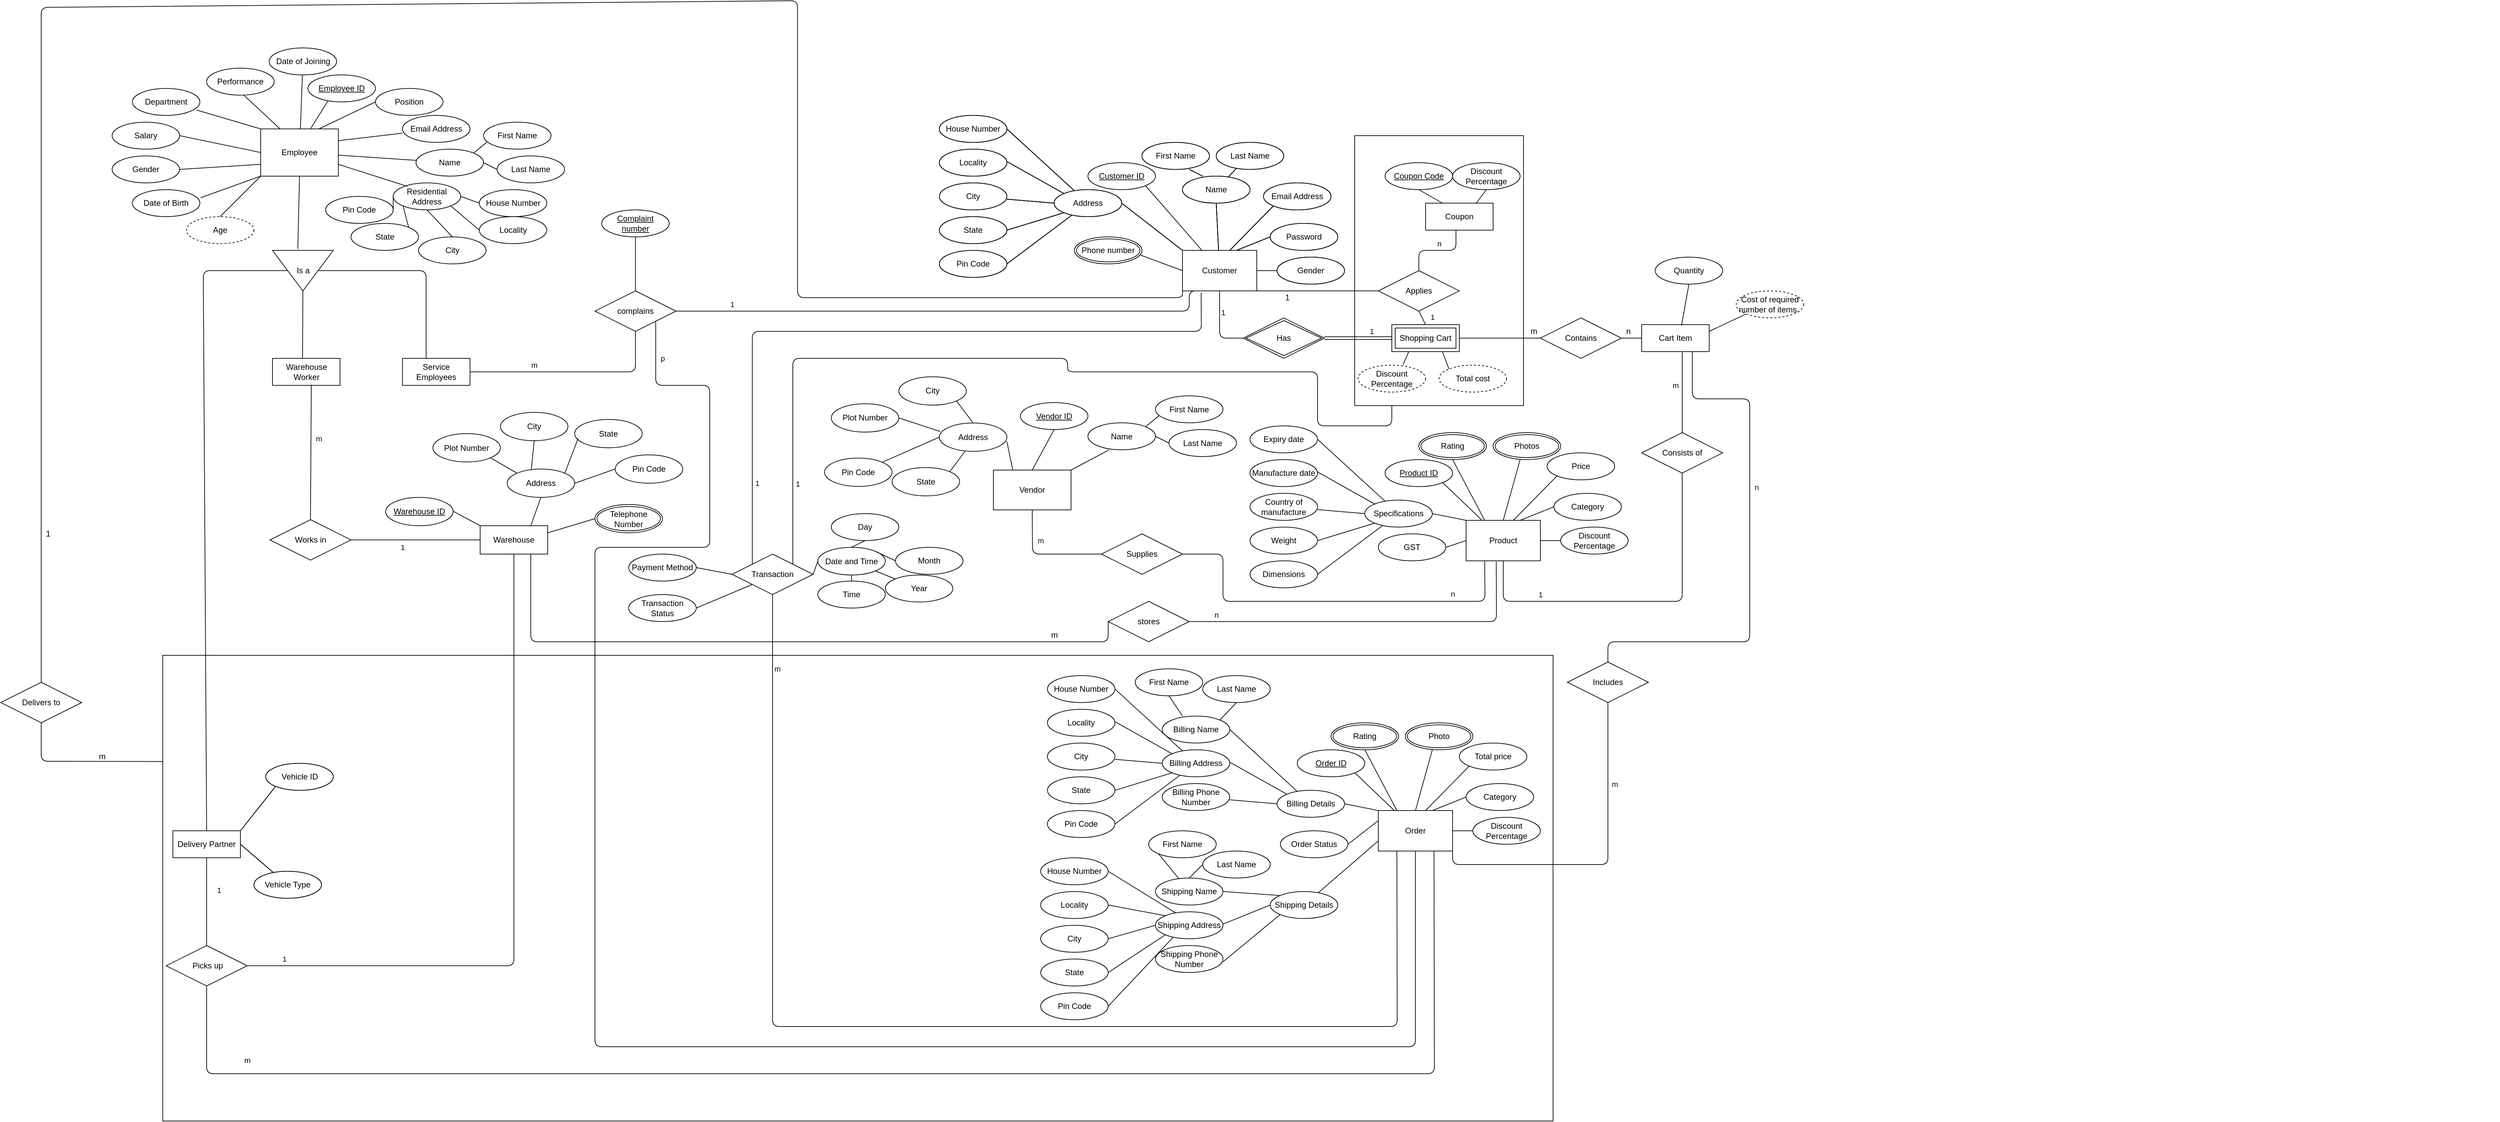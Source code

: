 <mxfile>
    <diagram id="iqULjE4o9p0kMfshamyn" name="Page-1">
        <mxGraphModel dx="3402" dy="2360" grid="1" gridSize="10" guides="1" tooltips="1" connect="1" arrows="0" fold="1" page="1" pageScale="1" pageWidth="2400" pageHeight="1600" math="0" shadow="0">
            <root>
                <mxCell id="0"/>
                <mxCell id="1" parent="0"/>
                <mxCell id="338" value="" style="rounded=0;whiteSpace=wrap;html=1;fillColor=none;" parent="1" vertex="1">
                    <mxGeometry x="585" y="30" width="250" height="400" as="geometry"/>
                </mxCell>
                <mxCell id="449" value="" style="rounded=0;whiteSpace=wrap;html=1;fillColor=none;" parent="1" vertex="1">
                    <mxGeometry x="-1180" y="800" width="2058.75" height="690" as="geometry"/>
                </mxCell>
                <mxCell id="451" style="edgeStyle=none;html=1;exitX=0;exitY=0.228;exitDx=0;exitDy=0;entryX=0.5;entryY=1;entryDx=0;entryDy=0;endArrow=none;endFill=0;exitPerimeter=0;" parent="1" source="449" target="429" edge="1">
                    <mxGeometry relative="1" as="geometry">
                        <Array as="points">
                            <mxPoint x="-1360" y="957"/>
                        </Array>
                    </mxGeometry>
                </mxCell>
                <mxCell id="rCRO5mDwt1Ey6ZGiLpo1-23" value="" style="group" parent="1" vertex="1" connectable="0">
                    <mxGeometry x="10" y="40" width="560" height="260" as="geometry"/>
                </mxCell>
                <mxCell id="tvMCfg9BwbrJC1F9YZ1s-1" value="Customer" style="whiteSpace=wrap;html=1;align=center;" parent="rCRO5mDwt1Ey6ZGiLpo1-23" vertex="1">
                    <mxGeometry x="320" y="160" width="110" height="60" as="geometry"/>
                </mxCell>
                <mxCell id="tvMCfg9BwbrJC1F9YZ1s-8" value="Gender" style="ellipse;whiteSpace=wrap;html=1;align=center;" parent="rCRO5mDwt1Ey6ZGiLpo1-23" vertex="1">
                    <mxGeometry x="460" y="170" width="100" height="40" as="geometry"/>
                </mxCell>
                <mxCell id="tvMCfg9BwbrJC1F9YZ1s-9" value="Name" style="ellipse;whiteSpace=wrap;html=1;align=center;" parent="rCRO5mDwt1Ey6ZGiLpo1-23" vertex="1">
                    <mxGeometry x="320" y="50" width="100" height="40" as="geometry"/>
                </mxCell>
                <mxCell id="tvMCfg9BwbrJC1F9YZ1s-10" value="Email Address" style="ellipse;whiteSpace=wrap;html=1;align=center;" parent="rCRO5mDwt1Ey6ZGiLpo1-23" vertex="1">
                    <mxGeometry x="440" y="60" width="100" height="40" as="geometry"/>
                </mxCell>
                <mxCell id="tvMCfg9BwbrJC1F9YZ1s-11" value="Password" style="ellipse;whiteSpace=wrap;html=1;align=center;" parent="rCRO5mDwt1Ey6ZGiLpo1-23" vertex="1">
                    <mxGeometry x="450" y="120" width="100" height="40" as="geometry"/>
                </mxCell>
                <mxCell id="tvMCfg9BwbrJC1F9YZ1s-12" value="Address" style="ellipse;whiteSpace=wrap;html=1;align=center;" parent="rCRO5mDwt1Ey6ZGiLpo1-23" vertex="1">
                    <mxGeometry x="130" y="70" width="100" height="40" as="geometry"/>
                </mxCell>
                <mxCell id="rCRO5mDwt1Ey6ZGiLpo1-1" value="" style="endArrow=none;html=1;rounded=0;" parent="rCRO5mDwt1Ey6ZGiLpo1-23" source="tvMCfg9BwbrJC1F9YZ1s-1" edge="1">
                    <mxGeometry relative="1" as="geometry">
                        <mxPoint x="370" as="sourcePoint"/>
                        <mxPoint x="370" y="90" as="targetPoint"/>
                    </mxGeometry>
                </mxCell>
                <mxCell id="rCRO5mDwt1Ey6ZGiLpo1-2" value="" style="endArrow=none;html=1;rounded=0;entryX=0;entryY=1;entryDx=0;entryDy=0;" parent="rCRO5mDwt1Ey6ZGiLpo1-23" target="tvMCfg9BwbrJC1F9YZ1s-10" edge="1">
                    <mxGeometry relative="1" as="geometry">
                        <mxPoint x="390" y="160" as="sourcePoint"/>
                        <mxPoint x="380" y="100" as="targetPoint"/>
                    </mxGeometry>
                </mxCell>
                <mxCell id="rCRO5mDwt1Ey6ZGiLpo1-3" value="" style="endArrow=none;html=1;rounded=0;entryX=0;entryY=0.5;entryDx=0;entryDy=0;" parent="rCRO5mDwt1Ey6ZGiLpo1-23" target="tvMCfg9BwbrJC1F9YZ1s-11" edge="1">
                    <mxGeometry relative="1" as="geometry">
                        <mxPoint x="400" y="160" as="sourcePoint"/>
                        <mxPoint x="390" y="110" as="targetPoint"/>
                    </mxGeometry>
                </mxCell>
                <mxCell id="rCRO5mDwt1Ey6ZGiLpo1-4" value="" style="endArrow=none;html=1;rounded=0;entryX=0;entryY=0.5;entryDx=0;entryDy=0;exitX=1;exitY=0.5;exitDx=0;exitDy=0;" parent="rCRO5mDwt1Ey6ZGiLpo1-23" source="tvMCfg9BwbrJC1F9YZ1s-1" target="tvMCfg9BwbrJC1F9YZ1s-8" edge="1">
                    <mxGeometry relative="1" as="geometry">
                        <mxPoint x="430" y="190" as="sourcePoint"/>
                        <mxPoint x="400" y="120" as="targetPoint"/>
                    </mxGeometry>
                </mxCell>
                <mxCell id="rCRO5mDwt1Ey6ZGiLpo1-6" value="" style="endArrow=none;html=1;rounded=0;entryX=1;entryY=0.5;entryDx=0;entryDy=0;" parent="rCRO5mDwt1Ey6ZGiLpo1-23" target="tvMCfg9BwbrJC1F9YZ1s-12" edge="1">
                    <mxGeometry relative="1" as="geometry">
                        <mxPoint x="320" y="160" as="sourcePoint"/>
                        <mxPoint x="420" y="140" as="targetPoint"/>
                    </mxGeometry>
                </mxCell>
                <mxCell id="rCRO5mDwt1Ey6ZGiLpo1-8" value="First Name" style="ellipse;whiteSpace=wrap;html=1;align=center;" parent="rCRO5mDwt1Ey6ZGiLpo1-23" vertex="1">
                    <mxGeometry x="260" width="100" height="40" as="geometry"/>
                </mxCell>
                <mxCell id="rCRO5mDwt1Ey6ZGiLpo1-9" value="Last Name" style="ellipse;whiteSpace=wrap;html=1;align=center;" parent="rCRO5mDwt1Ey6ZGiLpo1-23" vertex="1">
                    <mxGeometry x="370" width="100" height="40" as="geometry"/>
                </mxCell>
                <mxCell id="rCRO5mDwt1Ey6ZGiLpo1-10" value="House Number" style="ellipse;whiteSpace=wrap;html=1;align=center;" parent="rCRO5mDwt1Ey6ZGiLpo1-23" vertex="1">
                    <mxGeometry x="-40" y="-40" width="100" height="40" as="geometry"/>
                </mxCell>
                <mxCell id="rCRO5mDwt1Ey6ZGiLpo1-11" value="Locality" style="ellipse;whiteSpace=wrap;html=1;align=center;" parent="rCRO5mDwt1Ey6ZGiLpo1-23" vertex="1">
                    <mxGeometry x="-40" y="10" width="100" height="40" as="geometry"/>
                </mxCell>
                <mxCell id="rCRO5mDwt1Ey6ZGiLpo1-12" value="City" style="ellipse;whiteSpace=wrap;html=1;align=center;" parent="rCRO5mDwt1Ey6ZGiLpo1-23" vertex="1">
                    <mxGeometry x="-40" y="60" width="100" height="40" as="geometry"/>
                </mxCell>
                <mxCell id="rCRO5mDwt1Ey6ZGiLpo1-13" value="State" style="ellipse;whiteSpace=wrap;html=1;align=center;" parent="rCRO5mDwt1Ey6ZGiLpo1-23" vertex="1">
                    <mxGeometry x="-40" y="110" width="100" height="40" as="geometry"/>
                </mxCell>
                <mxCell id="rCRO5mDwt1Ey6ZGiLpo1-14" value="Pin Code" style="ellipse;whiteSpace=wrap;html=1;align=center;" parent="rCRO5mDwt1Ey6ZGiLpo1-23" vertex="1">
                    <mxGeometry x="-40" y="160" width="100" height="40" as="geometry"/>
                </mxCell>
                <mxCell id="rCRO5mDwt1Ey6ZGiLpo1-16" value="" style="endArrow=none;html=1;rounded=0;exitX=1;exitY=0.5;exitDx=0;exitDy=0;" parent="rCRO5mDwt1Ey6ZGiLpo1-23" source="rCRO5mDwt1Ey6ZGiLpo1-10" target="tvMCfg9BwbrJC1F9YZ1s-12" edge="1">
                    <mxGeometry relative="1" as="geometry">
                        <mxPoint x="70" y="-10" as="sourcePoint"/>
                        <mxPoint x="230" y="-10" as="targetPoint"/>
                    </mxGeometry>
                </mxCell>
                <mxCell id="rCRO5mDwt1Ey6ZGiLpo1-17" value="" style="endArrow=none;html=1;rounded=0;exitX=1;exitY=0.5;exitDx=0;exitDy=0;entryX=0;entryY=0;entryDx=0;entryDy=0;" parent="rCRO5mDwt1Ey6ZGiLpo1-23" target="tvMCfg9BwbrJC1F9YZ1s-12" edge="1">
                    <mxGeometry relative="1" as="geometry">
                        <mxPoint x="60" y="28.33" as="sourcePoint"/>
                        <mxPoint x="160.003" y="119.999" as="targetPoint"/>
                    </mxGeometry>
                </mxCell>
                <mxCell id="rCRO5mDwt1Ey6ZGiLpo1-18" value="" style="endArrow=none;html=1;rounded=0;exitX=1;exitY=0.5;exitDx=0;exitDy=0;entryX=0;entryY=0.5;entryDx=0;entryDy=0;" parent="rCRO5mDwt1Ey6ZGiLpo1-23" target="tvMCfg9BwbrJC1F9YZ1s-12" edge="1">
                    <mxGeometry relative="1" as="geometry">
                        <mxPoint x="60" y="84.17" as="sourcePoint"/>
                        <mxPoint x="160.003" y="175.839" as="targetPoint"/>
                    </mxGeometry>
                </mxCell>
                <mxCell id="rCRO5mDwt1Ey6ZGiLpo1-19" value="" style="endArrow=none;html=1;rounded=0;exitX=0;exitY=1;exitDx=0;exitDy=0;entryX=1;entryY=0.5;entryDx=0;entryDy=0;" parent="rCRO5mDwt1Ey6ZGiLpo1-23" source="tvMCfg9BwbrJC1F9YZ1s-12" target="rCRO5mDwt1Ey6ZGiLpo1-13" edge="1">
                    <mxGeometry relative="1" as="geometry">
                        <mxPoint x="90" y="10" as="sourcePoint"/>
                        <mxPoint x="190.003" y="101.669" as="targetPoint"/>
                    </mxGeometry>
                </mxCell>
                <mxCell id="rCRO5mDwt1Ey6ZGiLpo1-20" value="" style="endArrow=none;html=1;rounded=0;exitX=1;exitY=0.5;exitDx=0;exitDy=0;entryX=0.26;entryY=0.95;entryDx=0;entryDy=0;entryPerimeter=0;" parent="rCRO5mDwt1Ey6ZGiLpo1-23" source="rCRO5mDwt1Ey6ZGiLpo1-14" target="tvMCfg9BwbrJC1F9YZ1s-12" edge="1">
                    <mxGeometry relative="1" as="geometry">
                        <mxPoint x="100" y="20" as="sourcePoint"/>
                        <mxPoint x="160" y="100" as="targetPoint"/>
                    </mxGeometry>
                </mxCell>
                <mxCell id="rCRO5mDwt1Ey6ZGiLpo1-21" value="" style="endArrow=none;html=1;rounded=0;exitX=1;exitY=0.5;exitDx=0;exitDy=0;" parent="rCRO5mDwt1Ey6ZGiLpo1-23" edge="1">
                    <mxGeometry relative="1" as="geometry">
                        <mxPoint x="330" y="40" as="sourcePoint"/>
                        <mxPoint x="350" y="50" as="targetPoint"/>
                    </mxGeometry>
                </mxCell>
                <mxCell id="rCRO5mDwt1Ey6ZGiLpo1-22" value="" style="endArrow=none;html=1;rounded=0;exitX=1;exitY=0.5;exitDx=0;exitDy=0;" parent="rCRO5mDwt1Ey6ZGiLpo1-23" target="tvMCfg9BwbrJC1F9YZ1s-9" edge="1">
                    <mxGeometry relative="1" as="geometry">
                        <mxPoint x="400" y="38.33" as="sourcePoint"/>
                        <mxPoint x="500.003" y="129.999" as="targetPoint"/>
                    </mxGeometry>
                </mxCell>
                <mxCell id="rCRO5mDwt1Ey6ZGiLpo1-105" value="" style="group" parent="rCRO5mDwt1Ey6ZGiLpo1-23" vertex="1" connectable="0">
                    <mxGeometry width="560" height="260" as="geometry"/>
                </mxCell>
                <mxCell id="rCRO5mDwt1Ey6ZGiLpo1-106" value="Customer" style="whiteSpace=wrap;html=1;align=center;" parent="rCRO5mDwt1Ey6ZGiLpo1-105" vertex="1">
                    <mxGeometry x="320" y="160" width="110" height="60" as="geometry"/>
                </mxCell>
                <mxCell id="rCRO5mDwt1Ey6ZGiLpo1-108" value="Gender" style="ellipse;whiteSpace=wrap;html=1;align=center;" parent="rCRO5mDwt1Ey6ZGiLpo1-105" vertex="1">
                    <mxGeometry x="460" y="170" width="100" height="40" as="geometry"/>
                </mxCell>
                <mxCell id="rCRO5mDwt1Ey6ZGiLpo1-109" value="Name" style="ellipse;whiteSpace=wrap;html=1;align=center;" parent="rCRO5mDwt1Ey6ZGiLpo1-105" vertex="1">
                    <mxGeometry x="320" y="50" width="100" height="40" as="geometry"/>
                </mxCell>
                <mxCell id="rCRO5mDwt1Ey6ZGiLpo1-110" value="Email Address" style="ellipse;whiteSpace=wrap;html=1;align=center;" parent="rCRO5mDwt1Ey6ZGiLpo1-105" vertex="1">
                    <mxGeometry x="440" y="60" width="100" height="40" as="geometry"/>
                </mxCell>
                <mxCell id="rCRO5mDwt1Ey6ZGiLpo1-111" value="Password" style="ellipse;whiteSpace=wrap;html=1;align=center;" parent="rCRO5mDwt1Ey6ZGiLpo1-105" vertex="1">
                    <mxGeometry x="450" y="120" width="100" height="40" as="geometry"/>
                </mxCell>
                <mxCell id="rCRO5mDwt1Ey6ZGiLpo1-112" value="Address" style="ellipse;whiteSpace=wrap;html=1;align=center;" parent="rCRO5mDwt1Ey6ZGiLpo1-105" vertex="1">
                    <mxGeometry x="130" y="70" width="100" height="40" as="geometry"/>
                </mxCell>
                <mxCell id="rCRO5mDwt1Ey6ZGiLpo1-113" value="" style="endArrow=none;html=1;rounded=0;" parent="rCRO5mDwt1Ey6ZGiLpo1-105" source="rCRO5mDwt1Ey6ZGiLpo1-106" edge="1">
                    <mxGeometry relative="1" as="geometry">
                        <mxPoint x="370" as="sourcePoint"/>
                        <mxPoint x="370" y="90" as="targetPoint"/>
                    </mxGeometry>
                </mxCell>
                <mxCell id="rCRO5mDwt1Ey6ZGiLpo1-114" value="" style="endArrow=none;html=1;rounded=0;entryX=0;entryY=1;entryDx=0;entryDy=0;" parent="rCRO5mDwt1Ey6ZGiLpo1-105" target="rCRO5mDwt1Ey6ZGiLpo1-110" edge="1">
                    <mxGeometry relative="1" as="geometry">
                        <mxPoint x="390" y="160" as="sourcePoint"/>
                        <mxPoint x="380" y="100" as="targetPoint"/>
                    </mxGeometry>
                </mxCell>
                <mxCell id="rCRO5mDwt1Ey6ZGiLpo1-115" value="" style="endArrow=none;html=1;rounded=0;entryX=0;entryY=0.5;entryDx=0;entryDy=0;" parent="rCRO5mDwt1Ey6ZGiLpo1-105" target="rCRO5mDwt1Ey6ZGiLpo1-111" edge="1">
                    <mxGeometry relative="1" as="geometry">
                        <mxPoint x="400" y="160" as="sourcePoint"/>
                        <mxPoint x="390" y="110" as="targetPoint"/>
                    </mxGeometry>
                </mxCell>
                <mxCell id="rCRO5mDwt1Ey6ZGiLpo1-116" value="" style="endArrow=none;html=1;rounded=0;entryX=0;entryY=0.5;entryDx=0;entryDy=0;exitX=1;exitY=0.5;exitDx=0;exitDy=0;" parent="rCRO5mDwt1Ey6ZGiLpo1-105" source="rCRO5mDwt1Ey6ZGiLpo1-106" target="rCRO5mDwt1Ey6ZGiLpo1-108" edge="1">
                    <mxGeometry relative="1" as="geometry">
                        <mxPoint x="430" y="190" as="sourcePoint"/>
                        <mxPoint x="400" y="120" as="targetPoint"/>
                    </mxGeometry>
                </mxCell>
                <mxCell id="rCRO5mDwt1Ey6ZGiLpo1-118" value="" style="endArrow=none;html=1;rounded=0;entryX=1;entryY=0.5;entryDx=0;entryDy=0;" parent="rCRO5mDwt1Ey6ZGiLpo1-105" target="rCRO5mDwt1Ey6ZGiLpo1-112" edge="1">
                    <mxGeometry relative="1" as="geometry">
                        <mxPoint x="320" y="160" as="sourcePoint"/>
                        <mxPoint x="420" y="140" as="targetPoint"/>
                    </mxGeometry>
                </mxCell>
                <mxCell id="rCRO5mDwt1Ey6ZGiLpo1-120" value="First Name" style="ellipse;whiteSpace=wrap;html=1;align=center;" parent="rCRO5mDwt1Ey6ZGiLpo1-105" vertex="1">
                    <mxGeometry x="260" width="100" height="40" as="geometry"/>
                </mxCell>
                <mxCell id="rCRO5mDwt1Ey6ZGiLpo1-121" value="Last Name" style="ellipse;whiteSpace=wrap;html=1;align=center;" parent="rCRO5mDwt1Ey6ZGiLpo1-105" vertex="1">
                    <mxGeometry x="370" width="100" height="40" as="geometry"/>
                </mxCell>
                <mxCell id="rCRO5mDwt1Ey6ZGiLpo1-122" value="House Number" style="ellipse;whiteSpace=wrap;html=1;align=center;" parent="rCRO5mDwt1Ey6ZGiLpo1-105" vertex="1">
                    <mxGeometry x="-40" y="-40" width="100" height="40" as="geometry"/>
                </mxCell>
                <mxCell id="rCRO5mDwt1Ey6ZGiLpo1-123" value="Locality" style="ellipse;whiteSpace=wrap;html=1;align=center;" parent="rCRO5mDwt1Ey6ZGiLpo1-105" vertex="1">
                    <mxGeometry x="-40" y="10" width="100" height="40" as="geometry"/>
                </mxCell>
                <mxCell id="rCRO5mDwt1Ey6ZGiLpo1-124" value="City" style="ellipse;whiteSpace=wrap;html=1;align=center;" parent="rCRO5mDwt1Ey6ZGiLpo1-105" vertex="1">
                    <mxGeometry x="-40" y="60" width="100" height="40" as="geometry"/>
                </mxCell>
                <mxCell id="rCRO5mDwt1Ey6ZGiLpo1-125" value="State" style="ellipse;whiteSpace=wrap;html=1;align=center;" parent="rCRO5mDwt1Ey6ZGiLpo1-105" vertex="1">
                    <mxGeometry x="-40" y="110" width="100" height="40" as="geometry"/>
                </mxCell>
                <mxCell id="rCRO5mDwt1Ey6ZGiLpo1-126" value="Pin Code" style="ellipse;whiteSpace=wrap;html=1;align=center;" parent="rCRO5mDwt1Ey6ZGiLpo1-105" vertex="1">
                    <mxGeometry x="-40" y="160" width="100" height="40" as="geometry"/>
                </mxCell>
                <mxCell id="rCRO5mDwt1Ey6ZGiLpo1-127" value="" style="endArrow=none;html=1;rounded=0;exitX=1;exitY=0.5;exitDx=0;exitDy=0;" parent="rCRO5mDwt1Ey6ZGiLpo1-105" source="rCRO5mDwt1Ey6ZGiLpo1-122" target="rCRO5mDwt1Ey6ZGiLpo1-112" edge="1">
                    <mxGeometry relative="1" as="geometry">
                        <mxPoint x="70" y="-10" as="sourcePoint"/>
                        <mxPoint x="230" y="-10" as="targetPoint"/>
                    </mxGeometry>
                </mxCell>
                <mxCell id="rCRO5mDwt1Ey6ZGiLpo1-128" value="" style="endArrow=none;html=1;rounded=0;exitX=1;exitY=0.5;exitDx=0;exitDy=0;entryX=0;entryY=0;entryDx=0;entryDy=0;" parent="rCRO5mDwt1Ey6ZGiLpo1-105" target="rCRO5mDwt1Ey6ZGiLpo1-112" edge="1">
                    <mxGeometry relative="1" as="geometry">
                        <mxPoint x="60" y="28.33" as="sourcePoint"/>
                        <mxPoint x="160.003" y="119.999" as="targetPoint"/>
                    </mxGeometry>
                </mxCell>
                <mxCell id="rCRO5mDwt1Ey6ZGiLpo1-129" value="" style="endArrow=none;html=1;rounded=0;exitX=1;exitY=0.5;exitDx=0;exitDy=0;entryX=0;entryY=0.5;entryDx=0;entryDy=0;" parent="rCRO5mDwt1Ey6ZGiLpo1-105" target="rCRO5mDwt1Ey6ZGiLpo1-112" edge="1">
                    <mxGeometry relative="1" as="geometry">
                        <mxPoint x="60" y="84.17" as="sourcePoint"/>
                        <mxPoint x="160.003" y="175.839" as="targetPoint"/>
                    </mxGeometry>
                </mxCell>
                <mxCell id="rCRO5mDwt1Ey6ZGiLpo1-130" value="" style="endArrow=none;html=1;rounded=0;exitX=0;exitY=1;exitDx=0;exitDy=0;entryX=1;entryY=0.5;entryDx=0;entryDy=0;" parent="rCRO5mDwt1Ey6ZGiLpo1-105" source="rCRO5mDwt1Ey6ZGiLpo1-112" target="rCRO5mDwt1Ey6ZGiLpo1-125" edge="1">
                    <mxGeometry relative="1" as="geometry">
                        <mxPoint x="90" y="10" as="sourcePoint"/>
                        <mxPoint x="190.003" y="101.669" as="targetPoint"/>
                    </mxGeometry>
                </mxCell>
                <mxCell id="rCRO5mDwt1Ey6ZGiLpo1-131" value="" style="endArrow=none;html=1;rounded=0;exitX=1;exitY=0.5;exitDx=0;exitDy=0;entryX=0.26;entryY=0.95;entryDx=0;entryDy=0;entryPerimeter=0;" parent="rCRO5mDwt1Ey6ZGiLpo1-105" source="rCRO5mDwt1Ey6ZGiLpo1-126" target="rCRO5mDwt1Ey6ZGiLpo1-112" edge="1">
                    <mxGeometry relative="1" as="geometry">
                        <mxPoint x="100" y="20" as="sourcePoint"/>
                        <mxPoint x="160" y="100" as="targetPoint"/>
                    </mxGeometry>
                </mxCell>
                <mxCell id="rCRO5mDwt1Ey6ZGiLpo1-132" value="" style="endArrow=none;html=1;rounded=0;exitX=1;exitY=0.5;exitDx=0;exitDy=0;" parent="rCRO5mDwt1Ey6ZGiLpo1-105" edge="1">
                    <mxGeometry relative="1" as="geometry">
                        <mxPoint x="330" y="40" as="sourcePoint"/>
                        <mxPoint x="350" y="50" as="targetPoint"/>
                    </mxGeometry>
                </mxCell>
                <mxCell id="rCRO5mDwt1Ey6ZGiLpo1-133" value="" style="endArrow=none;html=1;rounded=0;exitX=1;exitY=0.5;exitDx=0;exitDy=0;" parent="rCRO5mDwt1Ey6ZGiLpo1-105" target="rCRO5mDwt1Ey6ZGiLpo1-109" edge="1">
                    <mxGeometry relative="1" as="geometry">
                        <mxPoint x="400" y="38.33" as="sourcePoint"/>
                        <mxPoint x="500.003" y="129.999" as="targetPoint"/>
                    </mxGeometry>
                </mxCell>
                <mxCell id="rCRO5mDwt1Ey6ZGiLpo1-136" value="" style="group" parent="rCRO5mDwt1Ey6ZGiLpo1-105" vertex="1" connectable="0">
                    <mxGeometry width="560" height="260" as="geometry"/>
                </mxCell>
                <mxCell id="rCRO5mDwt1Ey6ZGiLpo1-137" value="Customer" style="whiteSpace=wrap;html=1;align=center;" parent="rCRO5mDwt1Ey6ZGiLpo1-136" vertex="1">
                    <mxGeometry x="320" y="160" width="110" height="60" as="geometry"/>
                </mxCell>
                <mxCell id="rCRO5mDwt1Ey6ZGiLpo1-138" value="&lt;u&gt;Customer ID&lt;/u&gt;" style="ellipse;whiteSpace=wrap;html=1;align=center;" parent="rCRO5mDwt1Ey6ZGiLpo1-136" vertex="1">
                    <mxGeometry x="180" y="30" width="100" height="40" as="geometry"/>
                </mxCell>
                <mxCell id="rCRO5mDwt1Ey6ZGiLpo1-139" value="Gender" style="ellipse;whiteSpace=wrap;html=1;align=center;" parent="rCRO5mDwt1Ey6ZGiLpo1-136" vertex="1">
                    <mxGeometry x="460" y="170" width="100" height="40" as="geometry"/>
                </mxCell>
                <mxCell id="rCRO5mDwt1Ey6ZGiLpo1-140" value="Name" style="ellipse;whiteSpace=wrap;html=1;align=center;" parent="rCRO5mDwt1Ey6ZGiLpo1-136" vertex="1">
                    <mxGeometry x="320" y="50" width="100" height="40" as="geometry"/>
                </mxCell>
                <mxCell id="rCRO5mDwt1Ey6ZGiLpo1-141" value="Email Address" style="ellipse;whiteSpace=wrap;html=1;align=center;" parent="rCRO5mDwt1Ey6ZGiLpo1-136" vertex="1">
                    <mxGeometry x="440" y="60" width="100" height="40" as="geometry"/>
                </mxCell>
                <mxCell id="rCRO5mDwt1Ey6ZGiLpo1-142" value="Password" style="ellipse;whiteSpace=wrap;html=1;align=center;" parent="rCRO5mDwt1Ey6ZGiLpo1-136" vertex="1">
                    <mxGeometry x="450" y="120" width="100" height="40" as="geometry"/>
                </mxCell>
                <mxCell id="rCRO5mDwt1Ey6ZGiLpo1-143" value="Address" style="ellipse;whiteSpace=wrap;html=1;align=center;" parent="rCRO5mDwt1Ey6ZGiLpo1-136" vertex="1">
                    <mxGeometry x="130" y="70" width="100" height="40" as="geometry"/>
                </mxCell>
                <mxCell id="rCRO5mDwt1Ey6ZGiLpo1-144" value="" style="endArrow=none;html=1;rounded=0;" parent="rCRO5mDwt1Ey6ZGiLpo1-136" source="rCRO5mDwt1Ey6ZGiLpo1-137" edge="1">
                    <mxGeometry relative="1" as="geometry">
                        <mxPoint x="370" as="sourcePoint"/>
                        <mxPoint x="370" y="90" as="targetPoint"/>
                    </mxGeometry>
                </mxCell>
                <mxCell id="rCRO5mDwt1Ey6ZGiLpo1-145" value="" style="endArrow=none;html=1;rounded=0;entryX=0;entryY=1;entryDx=0;entryDy=0;" parent="rCRO5mDwt1Ey6ZGiLpo1-136" target="rCRO5mDwt1Ey6ZGiLpo1-141" edge="1">
                    <mxGeometry relative="1" as="geometry">
                        <mxPoint x="390" y="160" as="sourcePoint"/>
                        <mxPoint x="380" y="100" as="targetPoint"/>
                    </mxGeometry>
                </mxCell>
                <mxCell id="rCRO5mDwt1Ey6ZGiLpo1-146" value="" style="endArrow=none;html=1;rounded=0;entryX=0;entryY=0.5;entryDx=0;entryDy=0;" parent="rCRO5mDwt1Ey6ZGiLpo1-136" target="rCRO5mDwt1Ey6ZGiLpo1-142" edge="1">
                    <mxGeometry relative="1" as="geometry">
                        <mxPoint x="400" y="160" as="sourcePoint"/>
                        <mxPoint x="390" y="110" as="targetPoint"/>
                    </mxGeometry>
                </mxCell>
                <mxCell id="rCRO5mDwt1Ey6ZGiLpo1-147" value="" style="endArrow=none;html=1;rounded=0;entryX=0;entryY=0.5;entryDx=0;entryDy=0;exitX=1;exitY=0.5;exitDx=0;exitDy=0;" parent="rCRO5mDwt1Ey6ZGiLpo1-136" source="rCRO5mDwt1Ey6ZGiLpo1-137" target="rCRO5mDwt1Ey6ZGiLpo1-139" edge="1">
                    <mxGeometry relative="1" as="geometry">
                        <mxPoint x="430" y="190" as="sourcePoint"/>
                        <mxPoint x="400" y="120" as="targetPoint"/>
                    </mxGeometry>
                </mxCell>
                <mxCell id="rCRO5mDwt1Ey6ZGiLpo1-148" value="" style="endArrow=none;html=1;rounded=0;entryX=1;entryY=1;entryDx=0;entryDy=0;" parent="rCRO5mDwt1Ey6ZGiLpo1-136" source="rCRO5mDwt1Ey6ZGiLpo1-137" target="rCRO5mDwt1Ey6ZGiLpo1-138" edge="1">
                    <mxGeometry relative="1" as="geometry">
                        <mxPoint x="410" y="200" as="sourcePoint"/>
                        <mxPoint x="410" y="130" as="targetPoint"/>
                    </mxGeometry>
                </mxCell>
                <mxCell id="rCRO5mDwt1Ey6ZGiLpo1-149" value="" style="endArrow=none;html=1;rounded=0;entryX=1;entryY=0.5;entryDx=0;entryDy=0;" parent="rCRO5mDwt1Ey6ZGiLpo1-136" target="rCRO5mDwt1Ey6ZGiLpo1-143" edge="1">
                    <mxGeometry relative="1" as="geometry">
                        <mxPoint x="320" y="160" as="sourcePoint"/>
                        <mxPoint x="420" y="140" as="targetPoint"/>
                    </mxGeometry>
                </mxCell>
                <mxCell id="rCRO5mDwt1Ey6ZGiLpo1-151" value="First Name" style="ellipse;whiteSpace=wrap;html=1;align=center;" parent="rCRO5mDwt1Ey6ZGiLpo1-136" vertex="1">
                    <mxGeometry x="260" width="100" height="40" as="geometry"/>
                </mxCell>
                <mxCell id="rCRO5mDwt1Ey6ZGiLpo1-152" value="Last Name" style="ellipse;whiteSpace=wrap;html=1;align=center;" parent="rCRO5mDwt1Ey6ZGiLpo1-136" vertex="1">
                    <mxGeometry x="370" width="100" height="40" as="geometry"/>
                </mxCell>
                <mxCell id="rCRO5mDwt1Ey6ZGiLpo1-153" value="House Number" style="ellipse;whiteSpace=wrap;html=1;align=center;" parent="rCRO5mDwt1Ey6ZGiLpo1-136" vertex="1">
                    <mxGeometry x="-40" y="-40" width="100" height="40" as="geometry"/>
                </mxCell>
                <mxCell id="rCRO5mDwt1Ey6ZGiLpo1-154" value="Locality" style="ellipse;whiteSpace=wrap;html=1;align=center;" parent="rCRO5mDwt1Ey6ZGiLpo1-136" vertex="1">
                    <mxGeometry x="-40" y="10" width="100" height="40" as="geometry"/>
                </mxCell>
                <mxCell id="rCRO5mDwt1Ey6ZGiLpo1-155" value="City" style="ellipse;whiteSpace=wrap;html=1;align=center;" parent="rCRO5mDwt1Ey6ZGiLpo1-136" vertex="1">
                    <mxGeometry x="-40" y="60" width="100" height="40" as="geometry"/>
                </mxCell>
                <mxCell id="rCRO5mDwt1Ey6ZGiLpo1-156" value="State" style="ellipse;whiteSpace=wrap;html=1;align=center;" parent="rCRO5mDwt1Ey6ZGiLpo1-136" vertex="1">
                    <mxGeometry x="-40" y="110" width="100" height="40" as="geometry"/>
                </mxCell>
                <mxCell id="rCRO5mDwt1Ey6ZGiLpo1-157" value="Pin Code" style="ellipse;whiteSpace=wrap;html=1;align=center;" parent="rCRO5mDwt1Ey6ZGiLpo1-136" vertex="1">
                    <mxGeometry x="-40" y="160" width="100" height="40" as="geometry"/>
                </mxCell>
                <mxCell id="rCRO5mDwt1Ey6ZGiLpo1-158" value="" style="endArrow=none;html=1;rounded=0;exitX=1;exitY=0.5;exitDx=0;exitDy=0;" parent="rCRO5mDwt1Ey6ZGiLpo1-136" source="rCRO5mDwt1Ey6ZGiLpo1-153" target="rCRO5mDwt1Ey6ZGiLpo1-143" edge="1">
                    <mxGeometry relative="1" as="geometry">
                        <mxPoint x="70" y="-10" as="sourcePoint"/>
                        <mxPoint x="230" y="-10" as="targetPoint"/>
                    </mxGeometry>
                </mxCell>
                <mxCell id="rCRO5mDwt1Ey6ZGiLpo1-159" value="" style="endArrow=none;html=1;rounded=0;exitX=1;exitY=0.5;exitDx=0;exitDy=0;entryX=0;entryY=0;entryDx=0;entryDy=0;" parent="rCRO5mDwt1Ey6ZGiLpo1-136" target="rCRO5mDwt1Ey6ZGiLpo1-143" edge="1">
                    <mxGeometry relative="1" as="geometry">
                        <mxPoint x="60" y="28.33" as="sourcePoint"/>
                        <mxPoint x="160.003" y="119.999" as="targetPoint"/>
                    </mxGeometry>
                </mxCell>
                <mxCell id="rCRO5mDwt1Ey6ZGiLpo1-160" value="" style="endArrow=none;html=1;rounded=0;exitX=1;exitY=0.5;exitDx=0;exitDy=0;entryX=0;entryY=0.5;entryDx=0;entryDy=0;" parent="rCRO5mDwt1Ey6ZGiLpo1-136" target="rCRO5mDwt1Ey6ZGiLpo1-143" edge="1">
                    <mxGeometry relative="1" as="geometry">
                        <mxPoint x="60" y="84.17" as="sourcePoint"/>
                        <mxPoint x="160.003" y="175.839" as="targetPoint"/>
                    </mxGeometry>
                </mxCell>
                <mxCell id="rCRO5mDwt1Ey6ZGiLpo1-161" value="" style="endArrow=none;html=1;rounded=0;exitX=0;exitY=1;exitDx=0;exitDy=0;entryX=1;entryY=0.5;entryDx=0;entryDy=0;" parent="rCRO5mDwt1Ey6ZGiLpo1-136" source="rCRO5mDwt1Ey6ZGiLpo1-143" target="rCRO5mDwt1Ey6ZGiLpo1-156" edge="1">
                    <mxGeometry relative="1" as="geometry">
                        <mxPoint x="90" y="10" as="sourcePoint"/>
                        <mxPoint x="190.003" y="101.669" as="targetPoint"/>
                    </mxGeometry>
                </mxCell>
                <mxCell id="rCRO5mDwt1Ey6ZGiLpo1-162" value="" style="endArrow=none;html=1;rounded=0;exitX=1;exitY=0.5;exitDx=0;exitDy=0;entryX=0.26;entryY=0.95;entryDx=0;entryDy=0;entryPerimeter=0;" parent="rCRO5mDwt1Ey6ZGiLpo1-136" source="rCRO5mDwt1Ey6ZGiLpo1-157" target="rCRO5mDwt1Ey6ZGiLpo1-143" edge="1">
                    <mxGeometry relative="1" as="geometry">
                        <mxPoint x="100" y="20" as="sourcePoint"/>
                        <mxPoint x="160" y="100" as="targetPoint"/>
                    </mxGeometry>
                </mxCell>
                <mxCell id="rCRO5mDwt1Ey6ZGiLpo1-163" value="" style="endArrow=none;html=1;rounded=0;exitX=1;exitY=0.5;exitDx=0;exitDy=0;" parent="rCRO5mDwt1Ey6ZGiLpo1-136" edge="1">
                    <mxGeometry relative="1" as="geometry">
                        <mxPoint x="330" y="40" as="sourcePoint"/>
                        <mxPoint x="350" y="50" as="targetPoint"/>
                    </mxGeometry>
                </mxCell>
                <mxCell id="rCRO5mDwt1Ey6ZGiLpo1-164" value="" style="endArrow=none;html=1;rounded=0;exitX=1;exitY=0.5;exitDx=0;exitDy=0;" parent="rCRO5mDwt1Ey6ZGiLpo1-136" target="rCRO5mDwt1Ey6ZGiLpo1-140" edge="1">
                    <mxGeometry relative="1" as="geometry">
                        <mxPoint x="400" y="38.33" as="sourcePoint"/>
                        <mxPoint x="500.003" y="129.999" as="targetPoint"/>
                    </mxGeometry>
                </mxCell>
                <mxCell id="rCRO5mDwt1Ey6ZGiLpo1-166" value="Phone number" style="ellipse;shape=doubleEllipse;margin=3;whiteSpace=wrap;html=1;align=center;" parent="rCRO5mDwt1Ey6ZGiLpo1-136" vertex="1">
                    <mxGeometry x="160" y="140" width="100" height="40" as="geometry"/>
                </mxCell>
                <mxCell id="437" style="edgeStyle=none;html=1;exitX=0;exitY=0.5;exitDx=0;exitDy=0;fontColor=#000000;startArrow=none;startFill=0;endArrow=none;endFill=0;entryX=0.98;entryY=0.675;entryDx=0;entryDy=0;entryPerimeter=0;" parent="rCRO5mDwt1Ey6ZGiLpo1-136" source="rCRO5mDwt1Ey6ZGiLpo1-137" target="rCRO5mDwt1Ey6ZGiLpo1-166" edge="1">
                    <mxGeometry relative="1" as="geometry">
                        <mxPoint x="260" y="170" as="targetPoint"/>
                    </mxGeometry>
                </mxCell>
                <mxCell id="465" value="&lt;font color=&quot;#000000&quot;&gt;1&lt;/font&gt;" style="text;html=1;align=center;verticalAlign=middle;resizable=0;points=[];autosize=1;strokeColor=none;fillColor=none;" parent="rCRO5mDwt1Ey6ZGiLpo1-136" vertex="1">
                    <mxGeometry x="465" y="220" width="20" height="20" as="geometry"/>
                </mxCell>
                <mxCell id="84" value="" style="edgeStyle=none;html=1;" parent="1" source="66" edge="1">
                    <mxGeometry relative="1" as="geometry"/>
                </mxCell>
                <mxCell id="267" value="Supplies" style="shape=rhombus;perimeter=rhombusPerimeter;whiteSpace=wrap;html=1;align=center;" parent="1" vertex="1">
                    <mxGeometry x="210" y="620" width="120" height="60" as="geometry"/>
                </mxCell>
                <mxCell id="66" value="Address" style="ellipse;whiteSpace=wrap;html=1;align=center;" parent="1" vertex="1">
                    <mxGeometry x="-670" y="524" width="100" height="42" as="geometry"/>
                </mxCell>
                <mxCell id="67" value="Plot Number" style="ellipse;whiteSpace=wrap;html=1;align=center;" parent="1" vertex="1">
                    <mxGeometry x="-780" y="471.5" width="100" height="42" as="geometry"/>
                </mxCell>
                <mxCell id="68" value="City" style="ellipse;whiteSpace=wrap;html=1;align=center;" parent="1" vertex="1">
                    <mxGeometry x="-680" y="440" width="100" height="42" as="geometry"/>
                </mxCell>
                <mxCell id="69" value="State" style="ellipse;whiteSpace=wrap;html=1;align=center;" parent="1" vertex="1">
                    <mxGeometry x="-570" y="450.5" width="100" height="42" as="geometry"/>
                </mxCell>
                <mxCell id="71" value="" style="endArrow=none;html=1;rounded=0;entryX=0;entryY=0;entryDx=0;entryDy=0;" parent="1" target="63" edge="1">
                    <mxGeometry relative="1" as="geometry">
                        <mxPoint x="-750" y="586.475" as="sourcePoint"/>
                        <mxPoint x="-590" y="586.475" as="targetPoint"/>
                    </mxGeometry>
                </mxCell>
                <mxCell id="72" value="" style="endArrow=none;html=1;rounded=0;entryX=0.75;entryY=0;entryDx=0;entryDy=0;exitX=0.5;exitY=1;exitDx=0;exitDy=0;" parent="1" source="66" target="63" edge="1">
                    <mxGeometry relative="1" as="geometry">
                        <mxPoint x="-740" y="596.975" as="sourcePoint"/>
                        <mxPoint x="-700" y="618.5" as="targetPoint"/>
                    </mxGeometry>
                </mxCell>
                <mxCell id="73" value="" style="endArrow=none;html=1;rounded=0;entryX=0;entryY=0;entryDx=0;entryDy=0;exitX=1;exitY=1;exitDx=0;exitDy=0;" parent="1" source="67" target="66" edge="1">
                    <mxGeometry relative="1" as="geometry">
                        <mxPoint x="-730" y="607.475" as="sourcePoint"/>
                        <mxPoint x="-690" y="629" as="targetPoint"/>
                    </mxGeometry>
                </mxCell>
                <mxCell id="74" value="" style="endArrow=none;html=1;rounded=0;entryX=0.358;entryY=0.008;entryDx=0;entryDy=0;exitX=0.5;exitY=1;exitDx=0;exitDy=0;entryPerimeter=0;" parent="1" source="68" target="66" edge="1">
                    <mxGeometry relative="1" as="geometry">
                        <mxPoint x="-720" y="617.975" as="sourcePoint"/>
                        <mxPoint x="-680" y="639.5" as="targetPoint"/>
                    </mxGeometry>
                </mxCell>
                <mxCell id="75" value="" style="endArrow=none;html=1;rounded=0;entryX=1;entryY=0;entryDx=0;entryDy=0;exitX=0.05;exitY=0.675;exitDx=0;exitDy=0;exitPerimeter=0;" parent="1" source="69" target="66" edge="1">
                    <mxGeometry relative="1" as="geometry">
                        <mxPoint x="-710" y="628.475" as="sourcePoint"/>
                        <mxPoint x="-670" y="650" as="targetPoint"/>
                    </mxGeometry>
                </mxCell>
                <mxCell id="76" value="" style="endArrow=none;html=1;rounded=0;entryX=1;entryY=0.5;entryDx=0;entryDy=0;exitX=0;exitY=0.5;exitDx=0;exitDy=0;" parent="1" source="70" target="66" edge="1">
                    <mxGeometry relative="1" as="geometry">
                        <mxPoint x="-510.0" y="524" as="sourcePoint"/>
                        <mxPoint x="-660" y="660.5" as="targetPoint"/>
                    </mxGeometry>
                </mxCell>
                <mxCell id="82" value="" style="endArrow=none;html=1;rounded=0;entryX=0;entryY=0.5;entryDx=0;entryDy=0;exitX=1;exitY=0.25;exitDx=0;exitDy=0;" parent="1" source="63" target="78" edge="1">
                    <mxGeometry relative="1" as="geometry">
                        <mxPoint x="-640" y="618.5" as="sourcePoint"/>
                        <mxPoint x="-540" y="597.5" as="targetPoint"/>
                    </mxGeometry>
                </mxCell>
                <mxCell id="195" value="Warehouse Worker" style="whiteSpace=wrap;html=1;align=center;" parent="1" vertex="1">
                    <mxGeometry x="-1017.5" y="360" width="100" height="40" as="geometry"/>
                </mxCell>
                <mxCell id="85" value="" style="group" parent="1" vertex="1" connectable="0">
                    <mxGeometry x="1840" y="490" width="440" height="210" as="geometry"/>
                </mxCell>
                <mxCell id="70" value="Pin Code" style="ellipse;whiteSpace=wrap;html=1;align=center;" parent="85" vertex="1">
                    <mxGeometry x="-2350" y="13" width="100" height="42" as="geometry"/>
                </mxCell>
                <mxCell id="78" value="Telephone Number" style="ellipse;shape=doubleEllipse;margin=3;whiteSpace=wrap;html=1;align=center;" parent="85" vertex="1">
                    <mxGeometry x="-2380" y="86.5" width="100" height="42" as="geometry"/>
                </mxCell>
                <mxCell id="237" value="Last Name" style="ellipse;whiteSpace=wrap;html=1;align=center;" parent="1" vertex="1">
                    <mxGeometry x="310" y="465.5" width="100" height="40" as="geometry"/>
                </mxCell>
                <mxCell id="330" style="edgeStyle=none;html=1;exitX=0;exitY=0.5;exitDx=0;exitDy=0;endArrow=none;endFill=0;entryX=0.5;entryY=1;entryDx=0;entryDy=0;" parent="1" source="rCRO5mDwt1Ey6ZGiLpo1-29" target="rCRO5mDwt1Ey6ZGiLpo1-137" edge="1">
                    <mxGeometry relative="1" as="geometry">
                        <mxPoint x="390" y="330" as="targetPoint"/>
                        <Array as="points">
                            <mxPoint x="385" y="330"/>
                        </Array>
                    </mxGeometry>
                </mxCell>
                <mxCell id="411" value="1" style="edgeLabel;html=1;align=center;verticalAlign=middle;resizable=0;points=[];fontColor=#000000;" parent="330" vertex="1" connectable="0">
                    <mxGeometry x="0.481" relative="1" as="geometry">
                        <mxPoint x="5" y="5" as="offset"/>
                    </mxGeometry>
                </mxCell>
                <mxCell id="283" style="edgeStyle=none;html=1;exitX=0.5;exitY=1;exitDx=0;exitDy=0;endArrow=none;endFill=0;entryX=0;entryY=0.5;entryDx=0;entryDy=0;" parent="1" source="225" target="267" edge="1">
                    <mxGeometry relative="1" as="geometry">
                        <mxPoint x="100" y="600" as="targetPoint"/>
                        <Array as="points">
                            <mxPoint x="108" y="650"/>
                        </Array>
                    </mxGeometry>
                </mxCell>
                <mxCell id="403" value="m" style="edgeLabel;html=1;align=center;verticalAlign=middle;resizable=0;points=[];fontColor=#000000;" parent="283" vertex="1" connectable="0">
                    <mxGeometry x="-0.469" y="-2" relative="1" as="geometry">
                        <mxPoint x="14" y="1" as="offset"/>
                    </mxGeometry>
                </mxCell>
                <mxCell id="93" value="Department" style="ellipse;whiteSpace=wrap;html=1;align=center;" parent="1" vertex="1">
                    <mxGeometry x="-1225" y="-40" width="100" height="40" as="geometry"/>
                </mxCell>
                <mxCell id="65" value="Warehouse ID" style="ellipse;whiteSpace=wrap;html=1;align=center;fontStyle=4;" parent="1" vertex="1">
                    <mxGeometry x="-850" y="566" width="100" height="42" as="geometry"/>
                </mxCell>
                <mxCell id="457" style="edgeStyle=none;html=1;exitX=0.75;exitY=1;exitDx=0;exitDy=0;entryX=0;entryY=0.5;entryDx=0;entryDy=0;endArrow=none;endFill=0;" parent="1" source="63" target="452" edge="1">
                    <mxGeometry relative="1" as="geometry">
                        <Array as="points">
                            <mxPoint x="-635" y="780"/>
                            <mxPoint x="220" y="780"/>
                        </Array>
                    </mxGeometry>
                </mxCell>
                <mxCell id="63" value="Warehouse" style="whiteSpace=wrap;html=1;align=center;" parent="1" vertex="1">
                    <mxGeometry x="-710" y="608" width="100" height="42" as="geometry"/>
                </mxCell>
                <mxCell id="252" style="edgeStyle=none;html=1;exitX=0.5;exitY=0;exitDx=0;exitDy=0;startArrow=none;startFill=0;endArrow=none;endFill=0;entryX=0.575;entryY=0.975;entryDx=0;entryDy=0;entryPerimeter=0;" parent="1" source="248" target="195" edge="1">
                    <mxGeometry relative="1" as="geometry">
                        <mxPoint x="-947.552" y="400" as="targetPoint"/>
                    </mxGeometry>
                </mxCell>
                <mxCell id="400" value="m" style="edgeLabel;html=1;align=center;verticalAlign=middle;resizable=0;points=[];fontColor=#000000;" parent="252" vertex="1" connectable="0">
                    <mxGeometry x="0.19" relative="1" as="geometry">
                        <mxPoint x="11" y="-1" as="offset"/>
                    </mxGeometry>
                </mxCell>
                <mxCell id="101" value="Residential Address" style="ellipse;whiteSpace=wrap;html=1;align=center;" parent="1" vertex="1">
                    <mxGeometry x="-838.75" y="100" width="100" height="40" as="geometry"/>
                </mxCell>
                <mxCell id="95" value="Email Address" style="ellipse;whiteSpace=wrap;html=1;align=center;" parent="1" vertex="1">
                    <mxGeometry x="-825" width="100" height="40" as="geometry"/>
                </mxCell>
                <mxCell id="164" style="edgeStyle=none;html=1;exitX=1;exitY=0.25;exitDx=0;exitDy=0;entryX=0;entryY=0.658;entryDx=0;entryDy=0;entryPerimeter=0;endArrow=none;endFill=0;" parent="1" source="145" target="95" edge="1">
                    <mxGeometry relative="1" as="geometry"/>
                </mxCell>
                <mxCell id="154" style="edgeStyle=none;html=1;exitX=0;exitY=0.5;exitDx=0;exitDy=0;startArrow=none;startFill=0;endArrow=none;endFill=0;entryX=1;entryY=0.5;entryDx=0;entryDy=0;" parent="1" source="145" target="94" edge="1">
                    <mxGeometry relative="1" as="geometry">
                        <mxPoint x="-1145" y="40" as="targetPoint"/>
                    </mxGeometry>
                </mxCell>
                <mxCell id="159" style="edgeStyle=none;html=1;exitX=1;exitY=0.75;exitDx=0;exitDy=0;entryX=0.209;entryY=0.128;entryDx=0;entryDy=0;entryPerimeter=0;startArrow=none;startFill=0;endArrow=none;endFill=0;" parent="1" source="145" target="101" edge="1">
                    <mxGeometry relative="1" as="geometry"/>
                </mxCell>
                <mxCell id="148" style="edgeStyle=none;html=1;exitX=0.75;exitY=0;exitDx=0;exitDy=0;entryX=0;entryY=0.5;entryDx=0;entryDy=0;startArrow=none;startFill=0;endArrow=none;endFill=0;" parent="1" source="145" target="92" edge="1">
                    <mxGeometry relative="1" as="geometry"/>
                </mxCell>
                <mxCell id="100" value="Date of Birth" style="ellipse;whiteSpace=wrap;html=1;align=center;" parent="1" vertex="1">
                    <mxGeometry x="-1225" y="110" width="100" height="40" as="geometry"/>
                </mxCell>
                <mxCell id="199" value="State" style="ellipse;whiteSpace=wrap;html=1;align=center;" parent="1" vertex="1">
                    <mxGeometry x="-901.25" y="160" width="100" height="40" as="geometry"/>
                </mxCell>
                <mxCell id="149" style="edgeStyle=none;html=1;exitX=0.25;exitY=0;exitDx=0;exitDy=0;entryX=0.75;entryY=1;entryDx=0;entryDy=0;entryPerimeter=0;startArrow=none;startFill=0;endArrow=none;endFill=0;" parent="1" source="145" edge="1">
                    <mxGeometry relative="1" as="geometry">
                        <mxPoint x="-1060" y="-30" as="targetPoint"/>
                    </mxGeometry>
                </mxCell>
                <mxCell id="147" style="edgeStyle=none;html=1;exitX=0.646;exitY=-0.013;exitDx=0;exitDy=0;entryX=0;entryY=1;entryDx=0;entryDy=0;startArrow=none;startFill=0;endArrow=none;endFill=0;exitPerimeter=0;" parent="1" source="145" edge="1">
                    <mxGeometry relative="1" as="geometry">
                        <mxPoint x="-920.233" y="-45.809" as="targetPoint"/>
                    </mxGeometry>
                </mxCell>
                <mxCell id="243" value="Age" style="ellipse;whiteSpace=wrap;html=1;align=center;dashed=1;" parent="1" vertex="1">
                    <mxGeometry x="-1145" y="150" width="100" height="40" as="geometry"/>
                </mxCell>
                <mxCell id="91" value="Date of Joining" style="ellipse;whiteSpace=wrap;html=1;align=center;" parent="1" vertex="1">
                    <mxGeometry x="-1022.5" y="-100" width="100" height="40" as="geometry"/>
                </mxCell>
                <mxCell id="415" style="edgeStyle=none;html=1;exitX=1;exitY=0.5;exitDx=0;exitDy=0;fontColor=#000000;endArrow=none;endFill=0;entryX=0.5;entryY=1;entryDx=0;entryDy=0;" parent="1" source="261" target="413" edge="1">
                    <mxGeometry relative="1" as="geometry">
                        <mxPoint x="-480" y="380" as="targetPoint"/>
                        <Array as="points">
                            <mxPoint x="-480" y="380"/>
                        </Array>
                    </mxGeometry>
                </mxCell>
                <mxCell id="464" value="m" style="edgeLabel;html=1;align=center;verticalAlign=middle;resizable=0;points=[];fontColor=#000000;" parent="415" vertex="1" connectable="0">
                    <mxGeometry x="-0.415" y="-4" relative="1" as="geometry">
                        <mxPoint x="6" y="-14" as="offset"/>
                    </mxGeometry>
                </mxCell>
                <mxCell id="92" value="Position" style="ellipse;whiteSpace=wrap;html=1;align=center;" parent="1" vertex="1">
                    <mxGeometry x="-865" y="-40" width="100" height="40" as="geometry"/>
                </mxCell>
                <mxCell id="96" value="Name" style="ellipse;whiteSpace=wrap;html=1;align=center;" parent="1" vertex="1">
                    <mxGeometry x="-805" y="50" width="100" height="40" as="geometry"/>
                </mxCell>
                <mxCell id="156" style="edgeStyle=none;html=1;exitX=1;exitY=0.5;exitDx=0;exitDy=0;entryX=0;entryY=0.5;entryDx=0;entryDy=0;endArrow=none;endFill=0;" parent="1" source="96" target="98" edge="1">
                    <mxGeometry relative="1" as="geometry"/>
                </mxCell>
                <mxCell id="116" value="Pin Code" style="ellipse;whiteSpace=wrap;html=1;align=center;" parent="1" vertex="1">
                    <mxGeometry x="-938.75" y="120" width="100" height="40" as="geometry"/>
                </mxCell>
                <mxCell id="200" value="Locality" style="ellipse;whiteSpace=wrap;html=1;align=center;" parent="1" vertex="1">
                    <mxGeometry x="-711.25" y="150" width="100" height="40" as="geometry"/>
                </mxCell>
                <mxCell id="97" value="First Name" style="ellipse;whiteSpace=wrap;html=1;align=center;" parent="1" vertex="1">
                    <mxGeometry x="-705" y="10" width="100" height="40" as="geometry"/>
                </mxCell>
                <mxCell id="153" style="edgeStyle=none;html=1;exitX=0;exitY=1;exitDx=0;exitDy=0;startArrow=none;startFill=0;endArrow=none;endFill=0;entryX=1.01;entryY=0.3;entryDx=0;entryDy=0;entryPerimeter=0;" parent="1" source="145" target="100" edge="1">
                    <mxGeometry relative="1" as="geometry">
                        <mxPoint x="-1115" y="120" as="targetPoint"/>
                    </mxGeometry>
                </mxCell>
                <mxCell id="157" value="" style="edgeStyle=none;html=1;startArrow=none;startFill=0;endArrow=none;endFill=0;" parent="1" source="145" target="96" edge="1">
                    <mxGeometry relative="1" as="geometry"/>
                </mxCell>
                <mxCell id="98" value="Last Name" style="ellipse;whiteSpace=wrap;html=1;align=center;" parent="1" vertex="1">
                    <mxGeometry x="-685" y="60" width="100" height="40" as="geometry"/>
                </mxCell>
                <mxCell id="206" style="edgeStyle=none;html=1;exitX=0.5;exitY=1;exitDx=0;exitDy=0;entryX=0.5;entryY=0;entryDx=0;entryDy=0;endArrow=none;endFill=0;" parent="1" source="101" target="201" edge="1">
                    <mxGeometry relative="1" as="geometry"/>
                </mxCell>
                <mxCell id="112" value="House Number" style="ellipse;whiteSpace=wrap;html=1;align=center;" parent="1" vertex="1">
                    <mxGeometry x="-711.25" y="110" width="100" height="40" as="geometry"/>
                </mxCell>
                <mxCell id="150" style="edgeStyle=none;html=1;exitX=0;exitY=0;exitDx=0;exitDy=0;entryX=0.95;entryY=0.8;entryDx=0;entryDy=0;entryPerimeter=0;startArrow=none;startFill=0;endArrow=none;endFill=0;" parent="1" source="145" target="93" edge="1">
                    <mxGeometry relative="1" as="geometry"/>
                </mxCell>
                <mxCell id="89" value="Employee ID" style="ellipse;whiteSpace=wrap;html=1;align=center;fontStyle=4;" parent="1" vertex="1">
                    <mxGeometry x="-965" y="-60" width="100" height="40" as="geometry"/>
                </mxCell>
                <mxCell id="201" value="City" style="ellipse;whiteSpace=wrap;html=1;align=center;" parent="1" vertex="1">
                    <mxGeometry x="-801.25" y="180" width="100" height="40" as="geometry"/>
                </mxCell>
                <mxCell id="207" style="edgeStyle=none;html=1;exitX=0;exitY=1;exitDx=0;exitDy=0;entryX=1;entryY=0;entryDx=0;entryDy=0;endArrow=none;endFill=0;" parent="1" source="101" target="199" edge="1">
                    <mxGeometry relative="1" as="geometry"/>
                </mxCell>
                <mxCell id="244" style="edgeStyle=none;html=1;exitX=0.5;exitY=0;exitDx=0;exitDy=0;startArrow=none;startFill=0;endArrow=none;endFill=0;entryX=0;entryY=1;entryDx=0;entryDy=0;" parent="1" source="243" target="145" edge="1">
                    <mxGeometry relative="1" as="geometry">
                        <mxPoint x="-1030" y="110" as="targetPoint"/>
                    </mxGeometry>
                </mxCell>
                <mxCell id="163" style="edgeStyle=none;html=1;exitX=1;exitY=0;exitDx=0;exitDy=0;entryX=0.049;entryY=0.742;entryDx=0;entryDy=0;entryPerimeter=0;endArrow=none;endFill=0;" parent="1" source="96" target="97" edge="1">
                    <mxGeometry relative="1" as="geometry"/>
                </mxCell>
                <mxCell id="152" style="edgeStyle=none;html=1;exitX=0;exitY=0.75;exitDx=0;exitDy=0;startArrow=none;startFill=0;endArrow=none;endFill=0;entryX=1;entryY=0.5;entryDx=0;entryDy=0;" parent="1" source="145" target="99" edge="1">
                    <mxGeometry relative="1" as="geometry">
                        <mxPoint x="-1135" y="80" as="targetPoint"/>
                    </mxGeometry>
                </mxCell>
                <mxCell id="434" style="edgeStyle=none;html=1;exitX=0.5;exitY=0;exitDx=0;exitDy=0;entryX=0.5;entryY=1;entryDx=0;entryDy=0;endArrow=none;endFill=0;" parent="1" source="256" edge="1" target="196">
                    <mxGeometry relative="1" as="geometry">
                        <mxPoint x="-1119.294" y="1110" as="targetPoint"/>
                    </mxGeometry>
                </mxCell>
                <mxCell id="459" value="1" style="edgeLabel;html=1;align=center;verticalAlign=middle;resizable=0;points=[];fontColor=#000000;" parent="434" vertex="1" connectable="0">
                    <mxGeometry x="0.267" y="1" relative="1" as="geometry">
                        <mxPoint x="19" as="offset"/>
                    </mxGeometry>
                </mxCell>
                <mxCell id="446" style="edgeStyle=none;html=1;exitX=0.5;exitY=1;exitDx=0;exitDy=0;endArrow=none;endFill=0;entryX=0.75;entryY=1;entryDx=0;entryDy=0;" parent="1" source="256" target="rCRO5mDwt1Ey6ZGiLpo1-198" edge="1">
                    <mxGeometry relative="1" as="geometry">
                        <mxPoint x="715" y="1080" as="targetPoint"/>
                        <Array as="points">
                            <mxPoint x="-1115" y="1420"/>
                            <mxPoint x="703" y="1420"/>
                        </Array>
                    </mxGeometry>
                </mxCell>
                <mxCell id="463" value="m" style="edgeLabel;html=1;align=center;verticalAlign=middle;resizable=0;points=[];fontColor=#000000;" parent="446" vertex="1" connectable="0">
                    <mxGeometry x="-0.647" y="-1" relative="1" as="geometry">
                        <mxPoint x="-212" y="-21" as="offset"/>
                    </mxGeometry>
                </mxCell>
                <mxCell id="448" style="edgeStyle=none;html=1;exitX=1;exitY=0.5;exitDx=0;exitDy=0;fontColor=#000000;startArrow=none;startFill=0;endArrow=none;endFill=0;entryX=0.5;entryY=1;entryDx=0;entryDy=0;" parent="1" source="256" target="63" edge="1">
                    <mxGeometry relative="1" as="geometry">
                        <mxPoint x="-680" y="930" as="targetPoint"/>
                        <Array as="points">
                            <mxPoint x="-870" y="1260"/>
                            <mxPoint x="-660" y="1260"/>
                        </Array>
                    </mxGeometry>
                </mxCell>
                <mxCell id="461" value="1" style="edgeLabel;html=1;align=center;verticalAlign=middle;resizable=0;points=[];fontColor=#000000;" parent="448" vertex="1" connectable="0">
                    <mxGeometry x="-0.592" y="-3" relative="1" as="geometry">
                        <mxPoint x="-150" y="-13" as="offset"/>
                    </mxGeometry>
                </mxCell>
                <mxCell id="256" value="&amp;nbsp;Picks up" style="shape=rhombus;perimeter=rhombusPerimeter;whiteSpace=wrap;html=1;align=center;" parent="1" vertex="1">
                    <mxGeometry x="-1175" y="1230" width="120" height="60" as="geometry"/>
                </mxCell>
                <mxCell id="99" value="Gender" style="ellipse;whiteSpace=wrap;html=1;align=center;" parent="1" vertex="1">
                    <mxGeometry x="-1255" y="60" width="100" height="40" as="geometry"/>
                </mxCell>
                <mxCell id="161" style="edgeStyle=none;html=1;startArrow=none;startFill=0;endArrow=none;endFill=0;entryX=0;entryY=0.5;entryDx=0;entryDy=0;exitX=1;exitY=0.5;exitDx=0;exitDy=0;" parent="1" source="101" target="112" edge="1">
                    <mxGeometry relative="1" as="geometry">
                        <mxPoint x="-728.75" y="120" as="targetPoint"/>
                    </mxGeometry>
                </mxCell>
                <mxCell id="94" value="Salary" style="ellipse;whiteSpace=wrap;html=1;align=center;" parent="1" vertex="1">
                    <mxGeometry x="-1255" y="10" width="100" height="40" as="geometry"/>
                </mxCell>
                <mxCell id="399" style="edgeStyle=none;html=1;exitX=1;exitY=0.5;exitDx=0;exitDy=0;fontColor=#000000;endArrow=none;endFill=0;" parent="1" source="248" edge="1">
                    <mxGeometry relative="1" as="geometry">
                        <mxPoint x="-710" y="629" as="targetPoint"/>
                    </mxGeometry>
                </mxCell>
                <mxCell id="401" value="1" style="edgeLabel;html=1;align=center;verticalAlign=middle;resizable=0;points=[];fontColor=#000000;" parent="399" vertex="1" connectable="0">
                    <mxGeometry x="-0.182" y="1" relative="1" as="geometry">
                        <mxPoint x="-2" y="12" as="offset"/>
                    </mxGeometry>
                </mxCell>
                <mxCell id="269" style="edgeStyle=none;html=1;exitX=0.25;exitY=1;exitDx=0;exitDy=0;startArrow=none;startFill=0;endArrow=none;endFill=0;entryX=1;entryY=0.5;entryDx=0;entryDy=0;" parent="1" source="rCRO5mDwt1Ey6ZGiLpo1-41" target="267" edge="1">
                    <mxGeometry relative="1" as="geometry">
                        <mxPoint x="530" y="800" as="targetPoint"/>
                        <Array as="points">
                            <mxPoint x="778" y="720"/>
                            <mxPoint x="390" y="720"/>
                            <mxPoint x="390" y="650"/>
                        </Array>
                    </mxGeometry>
                </mxCell>
                <mxCell id="404" value="n" style="edgeLabel;html=1;align=center;verticalAlign=middle;resizable=0;points=[];fontColor=#000000;" parent="269" vertex="1" connectable="0">
                    <mxGeometry x="-0.699" relative="1" as="geometry">
                        <mxPoint x="-21" y="-11" as="offset"/>
                    </mxGeometry>
                </mxCell>
                <mxCell id="251" value="" style="edgeStyle=none;html=1;startArrow=none;startFill=0;endArrow=none;endFill=0;" parent="1" source="91" target="145" edge="1">
                    <mxGeometry relative="1" as="geometry"/>
                </mxCell>
                <mxCell id="162" style="edgeStyle=none;html=1;exitX=1;exitY=1;exitDx=0;exitDy=0;entryX=0;entryY=0.5;entryDx=0;entryDy=0;startArrow=none;startFill=0;endArrow=none;endFill=0;" parent="1" source="101" target="200" edge="1">
                    <mxGeometry relative="1" as="geometry">
                        <mxPoint x="-723.974" y="175.805" as="targetPoint"/>
                    </mxGeometry>
                </mxCell>
                <mxCell id="376" style="edgeStyle=none;html=1;exitX=0.5;exitY=1;exitDx=0;exitDy=0;endArrow=none;endFill=0;entryX=-0.033;entryY=0.583;entryDx=0;entryDy=0;entryPerimeter=0;" parent="1" source="145" target="375" edge="1">
                    <mxGeometry relative="1" as="geometry">
                        <mxPoint x="-977" y="190" as="targetPoint"/>
                    </mxGeometry>
                </mxCell>
                <mxCell id="90" value="Performance" style="ellipse;whiteSpace=wrap;html=1;align=center;" parent="1" vertex="1">
                    <mxGeometry x="-1115" y="-70" width="100" height="40" as="geometry"/>
                </mxCell>
                <mxCell id="270" style="edgeStyle=none;html=1;exitX=0.5;exitY=1;exitDx=0;exitDy=0;startArrow=none;startFill=0;endArrow=none;endFill=0;entryX=0.5;entryY=1;entryDx=0;entryDy=0;" parent="1" source="rCRO5mDwt1Ey6ZGiLpo1-41" target="rCRO5mDwt1Ey6ZGiLpo1-228" edge="1">
                    <mxGeometry relative="1" as="geometry">
                        <mxPoint x="1080" y="720" as="targetPoint"/>
                        <Array as="points">
                            <mxPoint x="805" y="720"/>
                            <mxPoint x="1070" y="720"/>
                        </Array>
                    </mxGeometry>
                </mxCell>
                <mxCell id="427" value="1" style="edgeLabel;html=1;align=center;verticalAlign=middle;resizable=0;points=[];fontColor=#000000;" parent="270" connectable="0" vertex="1">
                    <mxGeometry x="-0.553" y="-5" relative="1" as="geometry">
                        <mxPoint y="-15" as="offset"/>
                    </mxGeometry>
                </mxCell>
                <mxCell id="271" style="edgeStyle=none;html=1;exitX=0.75;exitY=1;exitDx=0;exitDy=0;startArrow=none;startFill=0;endArrow=none;endFill=0;" parent="1" source="rCRO5mDwt1Ey6ZGiLpo1-225" edge="1">
                    <mxGeometry relative="1" as="geometry">
                        <mxPoint x="960" y="810" as="targetPoint"/>
                        <Array as="points">
                            <mxPoint x="1085" y="420"/>
                            <mxPoint x="1170" y="420"/>
                            <mxPoint x="1170" y="780"/>
                            <mxPoint x="960" y="780"/>
                        </Array>
                    </mxGeometry>
                </mxCell>
                <mxCell id="455" value="n" style="edgeLabel;html=1;align=center;verticalAlign=middle;resizable=0;points=[];fontColor=#000000;" parent="271" connectable="0" vertex="1">
                    <mxGeometry x="-0.228" y="-4" relative="1" as="geometry">
                        <mxPoint x="14" y="-6" as="offset"/>
                    </mxGeometry>
                </mxCell>
                <mxCell id="274" style="edgeStyle=none;html=1;startArrow=none;startFill=0;endArrow=none;endFill=0;entryX=1;entryY=1;entryDx=0;entryDy=0;" parent="1" source="272" target="rCRO5mDwt1Ey6ZGiLpo1-198" edge="1">
                    <mxGeometry relative="1" as="geometry">
                        <mxPoint x="700" y="1020" as="targetPoint"/>
                        <Array as="points">
                            <mxPoint x="960" y="1110"/>
                            <mxPoint x="730" y="1110"/>
                        </Array>
                    </mxGeometry>
                </mxCell>
                <mxCell id="454" value="m" style="edgeLabel;html=1;align=center;verticalAlign=middle;resizable=0;points=[];fontColor=#000000;" parent="274" connectable="0" vertex="1">
                    <mxGeometry x="-0.504" y="-1" relative="1" as="geometry">
                        <mxPoint x="11" y="-1" as="offset"/>
                    </mxGeometry>
                </mxCell>
                <mxCell id="246" style="edgeStyle=none;html=1;exitX=1;exitY=0.5;exitDx=0;exitDy=0;startArrow=none;startFill=0;endArrow=none;endFill=0;" parent="1" source="245" edge="1">
                    <mxGeometry relative="1" as="geometry">
                        <mxPoint x="750" y="630" as="targetPoint"/>
                    </mxGeometry>
                </mxCell>
                <mxCell id="299" value="" style="group" parent="1" vertex="1" connectable="0">
                    <mxGeometry x="-250" y="415.5" width="640" height="251.5" as="geometry"/>
                </mxCell>
                <mxCell id="227" value="&lt;u&gt;Vendor ID&lt;/u&gt;" style="ellipse;whiteSpace=wrap;html=1;align=center;" parent="299" vertex="1">
                    <mxGeometry x="340" y="10" width="100" height="40" as="geometry"/>
                </mxCell>
                <mxCell id="233" value="Name" style="ellipse;whiteSpace=wrap;html=1;align=center;" parent="299" vertex="1">
                    <mxGeometry x="440" y="40" width="100" height="40" as="geometry"/>
                </mxCell>
                <mxCell id="239" style="edgeStyle=none;html=1;exitX=1;exitY=0;exitDx=0;exitDy=0;entryX=0.314;entryY=1.002;entryDx=0;entryDy=0;entryPerimeter=0;startArrow=none;startFill=0;endArrow=none;endFill=0;" parent="299" source="225" target="233" edge="1">
                    <mxGeometry relative="1" as="geometry"/>
                </mxCell>
                <mxCell id="234" value="First Name" style="ellipse;whiteSpace=wrap;html=1;align=center;" parent="299" vertex="1">
                    <mxGeometry x="540" width="100" height="40" as="geometry"/>
                </mxCell>
                <mxCell id="235" style="edgeStyle=none;html=1;exitX=1;exitY=0.5;exitDx=0;exitDy=0;entryX=0;entryY=0.5;entryDx=0;entryDy=0;endArrow=none;endFill=0;" parent="299" source="233" target="237" edge="1">
                    <mxGeometry relative="1" as="geometry"/>
                </mxCell>
                <mxCell id="236" style="edgeStyle=none;html=1;exitX=1;exitY=0;exitDx=0;exitDy=0;entryX=0.049;entryY=0.742;entryDx=0;entryDy=0;entryPerimeter=0;endArrow=none;endFill=0;" parent="299" source="233" target="234" edge="1">
                    <mxGeometry relative="1" as="geometry"/>
                </mxCell>
                <mxCell id="225" value="Vendor" style="whiteSpace=wrap;html=1;align=center;" parent="299" vertex="1">
                    <mxGeometry x="300" y="110" width="115" height="59" as="geometry"/>
                </mxCell>
                <mxCell id="232" style="edgeStyle=none;html=1;exitX=0.5;exitY=0;exitDx=0;exitDy=0;startArrow=none;startFill=0;endArrow=none;endFill=0;entryX=0.5;entryY=1;entryDx=0;entryDy=0;" parent="299" source="225" target="227" edge="1">
                    <mxGeometry relative="1" as="geometry">
                        <mxPoint x="358" y="40" as="targetPoint"/>
                    </mxGeometry>
                </mxCell>
                <mxCell id="284" value="Pin Code" style="ellipse;whiteSpace=wrap;html=1;align=center;" parent="299" vertex="1">
                    <mxGeometry x="50" y="92.25" width="100" height="42" as="geometry"/>
                </mxCell>
                <mxCell id="285" value="Address" style="ellipse;whiteSpace=wrap;html=1;align=center;" parent="299" vertex="1">
                    <mxGeometry x="220" y="40.25" width="100" height="42" as="geometry"/>
                </mxCell>
                <mxCell id="293" style="edgeStyle=none;html=1;exitX=0.25;exitY=0;exitDx=0;exitDy=0;entryX=1;entryY=0.656;entryDx=0;entryDy=0;entryPerimeter=0;startArrow=none;startFill=0;endArrow=none;endFill=0;" parent="299" source="225" target="285" edge="1">
                    <mxGeometry relative="1" as="geometry"/>
                </mxCell>
                <mxCell id="295" style="edgeStyle=none;html=1;startArrow=none;startFill=0;endArrow=none;endFill=0;exitX=1;exitY=0;exitDx=0;exitDy=0;entryX=0;entryY=0.5;entryDx=0;entryDy=0;" parent="299" source="284" target="285" edge="1">
                    <mxGeometry relative="1" as="geometry">
                        <mxPoint x="140.0" y="101.25" as="sourcePoint"/>
                    </mxGeometry>
                </mxCell>
                <mxCell id="296" style="edgeStyle=none;html=1;entryX=0.014;entryY=0.3;entryDx=0;entryDy=0;entryPerimeter=0;startArrow=none;startFill=0;endArrow=none;endFill=0;exitX=1;exitY=0.5;exitDx=0;exitDy=0;" parent="299" source="286" target="285" edge="1">
                    <mxGeometry relative="1" as="geometry"/>
                </mxCell>
                <mxCell id="286" value="Plot Number" style="ellipse;whiteSpace=wrap;html=1;align=center;" parent="299" vertex="1">
                    <mxGeometry x="60" y="11.75" width="100" height="42" as="geometry"/>
                </mxCell>
                <mxCell id="287" value="City" style="ellipse;whiteSpace=wrap;html=1;align=center;" parent="299" vertex="1">
                    <mxGeometry x="160" y="-28.25" width="100" height="42" as="geometry"/>
                </mxCell>
                <mxCell id="297" style="edgeStyle=none;html=1;exitX=0.5;exitY=0;exitDx=0;exitDy=0;entryX=1;entryY=1;entryDx=0;entryDy=0;startArrow=none;startFill=0;endArrow=none;endFill=0;" parent="299" source="285" target="287" edge="1">
                    <mxGeometry relative="1" as="geometry"/>
                </mxCell>
                <mxCell id="294" style="edgeStyle=none;html=1;exitX=1;exitY=0;exitDx=0;exitDy=0;startArrow=none;startFill=0;endArrow=none;endFill=0;entryX=0.38;entryY=1.003;entryDx=0;entryDy=0;entryPerimeter=0;" parent="299" source="288" target="285" edge="1">
                    <mxGeometry relative="1" as="geometry">
                        <mxPoint x="240" y="86.25" as="targetPoint"/>
                    </mxGeometry>
                </mxCell>
                <mxCell id="288" value="State" style="ellipse;whiteSpace=wrap;html=1;align=center;" parent="299" vertex="1">
                    <mxGeometry x="150" y="106.25" width="100" height="42" as="geometry"/>
                </mxCell>
                <mxCell id="168" style="edgeStyle=none;html=1;startArrow=none;startFill=0;endArrow=none;endFill=0;entryX=1;entryY=0.5;entryDx=0;entryDy=0;exitX=0;exitY=0.5;exitDx=0;exitDy=0;" parent="1" source="101" target="116" edge="1">
                    <mxGeometry relative="1" as="geometry">
                        <mxPoint x="-868.75" y="130" as="targetPoint"/>
                    </mxGeometry>
                </mxCell>
                <mxCell id="272" value="Includes" style="shape=rhombus;perimeter=rhombusPerimeter;whiteSpace=wrap;html=1;align=center;" parent="1" vertex="1">
                    <mxGeometry x="900" y="810" width="120" height="60" as="geometry"/>
                </mxCell>
                <mxCell id="306" style="edgeStyle=none;html=1;entryX=1;entryY=0.5;entryDx=0;entryDy=0;startArrow=none;startFill=0;endArrow=none;endFill=0;" parent="1" target="305" edge="1">
                    <mxGeometry relative="1" as="geometry"/>
                </mxCell>
                <mxCell id="319" value="" style="group" parent="1" vertex="1" connectable="0">
                    <mxGeometry x="610" y="70" width="235" height="100" as="geometry"/>
                </mxCell>
                <mxCell id="320" value="Coupon" style="whiteSpace=wrap;html=1;align=center;" parent="319" vertex="1">
                    <mxGeometry x="80" y="60" width="100" height="40" as="geometry"/>
                </mxCell>
                <mxCell id="321" style="edgeStyle=none;html=1;exitX=0.5;exitY=1;exitDx=0;exitDy=0;entryX=0.25;entryY=0;entryDx=0;entryDy=0;endArrow=none;endFill=0;" parent="319" source="322" target="320" edge="1">
                    <mxGeometry relative="1" as="geometry"/>
                </mxCell>
                <mxCell id="322" value="Coupon Code" style="ellipse;whiteSpace=wrap;html=1;align=center;fontStyle=4;" parent="319" vertex="1">
                    <mxGeometry x="20" width="100" height="40" as="geometry"/>
                </mxCell>
                <mxCell id="323" style="edgeStyle=none;html=1;exitX=0.5;exitY=1;exitDx=0;exitDy=0;entryX=0.75;entryY=0;entryDx=0;entryDy=0;endArrow=none;endFill=0;" parent="319" source="324" target="320" edge="1">
                    <mxGeometry relative="1" as="geometry"/>
                </mxCell>
                <mxCell id="324" value="Discount Percentage" style="ellipse;whiteSpace=wrap;html=1;align=center;" parent="319" vertex="1">
                    <mxGeometry x="120" width="100" height="40" as="geometry"/>
                </mxCell>
                <mxCell id="325" style="edgeStyle=none;html=1;exitX=0.75;exitY=1;exitDx=0;exitDy=0;endArrow=none;endFill=0;entryX=0;entryY=0.5;entryDx=0;entryDy=0;" parent="1" source="rCRO5mDwt1Ey6ZGiLpo1-137" target="329" edge="1">
                    <mxGeometry relative="1" as="geometry">
                        <mxPoint x="480" y="280" as="targetPoint"/>
                        <Array as="points">
                            <mxPoint x="413" y="260"/>
                        </Array>
                    </mxGeometry>
                </mxCell>
                <mxCell id="331" value="n" style="edgeStyle=none;html=1;exitX=0.5;exitY=0;exitDx=0;exitDy=0;entryX=0.45;entryY=1.017;entryDx=0;entryDy=0;entryPerimeter=0;endArrow=none;endFill=0;" parent="1" source="329" target="320" edge="1">
                    <mxGeometry x="0.05" y="10" relative="1" as="geometry">
                        <Array as="points">
                            <mxPoint x="680" y="200"/>
                            <mxPoint x="735" y="200"/>
                        </Array>
                        <mxPoint as="offset"/>
                    </mxGeometry>
                </mxCell>
                <mxCell id="343" style="edgeStyle=none;html=1;exitX=0.251;exitY=1.046;exitDx=0;exitDy=0;endArrow=none;endFill=0;exitPerimeter=0;entryX=0;entryY=0;entryDx=0;entryDy=0;" parent="1" source="rCRO5mDwt1Ey6ZGiLpo1-137" target="305" edge="1">
                    <mxGeometry relative="1" as="geometry">
                        <Array as="points">
                            <mxPoint x="358" y="320"/>
                            <mxPoint x="-307" y="320"/>
                        </Array>
                        <mxPoint x="-300" y="770" as="targetPoint"/>
                    </mxGeometry>
                </mxCell>
                <mxCell id="546" value="1" style="edgeLabel;html=1;align=center;verticalAlign=middle;resizable=0;points=[];" vertex="1" connectable="0" parent="343">
                    <mxGeometry x="0.803" y="3" relative="1" as="geometry">
                        <mxPoint x="4" y="-15" as="offset"/>
                    </mxGeometry>
                </mxCell>
                <mxCell id="rCRO5mDwt1Ey6ZGiLpo1-29" value="Has" style="shape=rhombus;double=1;perimeter=rhombusPerimeter;whiteSpace=wrap;html=1;align=center;rotation=0;" parent="1" vertex="1">
                    <mxGeometry x="420" y="300" width="120" height="60" as="geometry"/>
                </mxCell>
                <mxCell id="339" value="" style="group" parent="1" vertex="1" connectable="0">
                    <mxGeometry x="590" y="310" width="280" height="100" as="geometry"/>
                </mxCell>
                <mxCell id="rCRO5mDwt1Ey6ZGiLpo1-24" value="Shopping Cart" style="shape=ext;margin=3;double=1;whiteSpace=wrap;html=1;align=center;" parent="339" vertex="1">
                    <mxGeometry x="50" width="100" height="40" as="geometry"/>
                </mxCell>
                <mxCell id="334" value="Discount Percentage" style="ellipse;whiteSpace=wrap;html=1;align=center;dashed=1;" parent="339" vertex="1">
                    <mxGeometry y="60" width="100" height="40" as="geometry"/>
                </mxCell>
                <mxCell id="336" style="edgeStyle=none;html=1;exitX=0.25;exitY=1;exitDx=0;exitDy=0;entryX=0.667;entryY=-0.017;entryDx=0;entryDy=0;entryPerimeter=0;endArrow=none;endFill=0;" parent="339" source="rCRO5mDwt1Ey6ZGiLpo1-24" target="334" edge="1">
                    <mxGeometry relative="1" as="geometry"/>
                </mxCell>
                <mxCell id="335" value="Total cost" style="ellipse;whiteSpace=wrap;html=1;align=center;dashed=1;" parent="339" vertex="1">
                    <mxGeometry x="120" y="60" width="100" height="40" as="geometry"/>
                </mxCell>
                <mxCell id="337" style="edgeStyle=none;html=1;exitX=0.75;exitY=1;exitDx=0;exitDy=0;entryX=0;entryY=0;entryDx=0;entryDy=0;endArrow=none;endFill=0;" parent="339" source="rCRO5mDwt1Ey6ZGiLpo1-24" target="335" edge="1">
                    <mxGeometry relative="1" as="geometry"/>
                </mxCell>
                <mxCell id="390" value="m" style="text;html=1;align=center;verticalAlign=middle;resizable=0;points=[];autosize=1;strokeColor=none;fillColor=none;fontColor=#000000;" parent="339" vertex="1">
                    <mxGeometry x="245" width="30" height="20" as="geometry"/>
                </mxCell>
                <mxCell id="329" value="Applies" style="shape=rhombus;perimeter=rhombusPerimeter;whiteSpace=wrap;html=1;align=center;" parent="1" vertex="1">
                    <mxGeometry x="620" y="230" width="120" height="60" as="geometry"/>
                </mxCell>
                <mxCell id="rCRO5mDwt1Ey6ZGiLpo1-233" value="" style="endArrow=none;html=1;rounded=0;entryX=1;entryY=0.25;entryDx=0;entryDy=0;exitX=0;exitY=1;exitDx=0;exitDy=0;" parent="1" source="rCRO5mDwt1Ey6ZGiLpo1-262" target="rCRO5mDwt1Ey6ZGiLpo1-225" edge="1">
                    <mxGeometry relative="1" as="geometry">
                        <mxPoint x="1090" y="370" as="sourcePoint"/>
                        <mxPoint x="1090" y="490" as="targetPoint"/>
                    </mxGeometry>
                </mxCell>
                <mxCell id="327" value="1" style="edgeStyle=none;html=1;exitX=0.5;exitY=0;exitDx=0;exitDy=0;startArrow=none;startFill=0;endArrow=none;endFill=0;entryX=0.5;entryY=1;entryDx=0;entryDy=0;" parent="1" source="rCRO5mDwt1Ey6ZGiLpo1-24" target="329" edge="1">
                    <mxGeometry x="-0.6" y="-13" relative="1" as="geometry">
                        <mxPoint x="69.69" y="-30" as="targetPoint"/>
                        <mxPoint y="-1" as="offset"/>
                    </mxGeometry>
                </mxCell>
                <mxCell id="344" style="edgeStyle=none;html=1;endArrow=none;endFill=0;entryX=0.5;entryY=1;entryDx=0;entryDy=0;exitX=0.25;exitY=1;exitDx=0;exitDy=0;" parent="1" source="rCRO5mDwt1Ey6ZGiLpo1-198" target="305" edge="1">
                    <mxGeometry relative="1" as="geometry">
                        <mxPoint x="664.923" y="1390" as="targetPoint"/>
                        <Array as="points">
                            <mxPoint x="648" y="1350"/>
                            <mxPoint x="-277" y="1350"/>
                        </Array>
                        <mxPoint x="650" y="1030" as="sourcePoint"/>
                    </mxGeometry>
                </mxCell>
                <mxCell id="482" value="m" style="edgeLabel;html=1;align=center;verticalAlign=middle;resizable=0;points=[];" vertex="1" connectable="0" parent="344">
                    <mxGeometry x="0.872" y="-5" relative="1" as="geometry">
                        <mxPoint x="2" y="-7" as="offset"/>
                    </mxGeometry>
                </mxCell>
                <mxCell id="407" style="edgeStyle=none;html=1;exitX=1;exitY=0;exitDx=0;exitDy=0;fontColor=#000000;endArrow=none;endFill=0;" parent="1" source="305" edge="1">
                    <mxGeometry relative="1" as="geometry">
                        <mxPoint x="640" y="430" as="targetPoint"/>
                        <Array as="points">
                            <mxPoint x="-247" y="360"/>
                            <mxPoint x="160" y="360"/>
                            <mxPoint x="160" y="380"/>
                            <mxPoint x="530" y="380"/>
                            <mxPoint x="530" y="460"/>
                            <mxPoint x="640" y="460"/>
                        </Array>
                    </mxGeometry>
                </mxCell>
                <mxCell id="547" value="1" style="edgeLabel;html=1;align=center;verticalAlign=middle;resizable=0;points=[];" vertex="1" connectable="0" parent="407">
                    <mxGeometry x="-0.819" y="-1" relative="1" as="geometry">
                        <mxPoint x="6" as="offset"/>
                    </mxGeometry>
                </mxCell>
                <mxCell id="377" style="edgeStyle=none;html=1;exitX=0.5;exitY=1;exitDx=0;exitDy=0;entryX=0.5;entryY=0;entryDx=0;entryDy=0;endArrow=none;endFill=0;" parent="1" source="375" target="196" edge="1">
                    <mxGeometry relative="1" as="geometry">
                        <mxPoint x="-1120" y="350" as="targetPoint"/>
                        <Array as="points">
                            <mxPoint x="-1120" y="230"/>
                        </Array>
                    </mxGeometry>
                </mxCell>
                <mxCell id="145" value="Employee" style="whiteSpace=wrap;html=1;align=center;" parent="1" vertex="1">
                    <mxGeometry x="-1035" y="20" width="115" height="70" as="geometry"/>
                </mxCell>
                <mxCell id="381" style="edgeStyle=none;html=1;exitX=1;exitY=0.5;exitDx=0;exitDy=0;entryX=0.445;entryY=0;entryDx=0;entryDy=0;entryPerimeter=0;endArrow=none;endFill=0;" parent="1" source="375" target="195" edge="1">
                    <mxGeometry relative="1" as="geometry"/>
                </mxCell>
                <mxCell id="382" style="edgeStyle=none;html=1;exitX=0.5;exitY=0;exitDx=0;exitDy=0;endArrow=none;endFill=0;entryX=0.35;entryY=0;entryDx=0;entryDy=0;entryPerimeter=0;" parent="1" source="375" target="261" edge="1">
                    <mxGeometry relative="1" as="geometry">
                        <mxPoint x="-760" y="340" as="targetPoint"/>
                        <Array as="points">
                            <mxPoint x="-790" y="230"/>
                        </Array>
                    </mxGeometry>
                </mxCell>
                <mxCell id="375" value="Is a" style="triangle;whiteSpace=wrap;html=1;direction=south;" parent="1" vertex="1">
                    <mxGeometry x="-1017.5" y="200" width="90" height="60" as="geometry"/>
                </mxCell>
                <mxCell id="388" value="n" style="text;html=1;align=center;verticalAlign=middle;resizable=0;points=[];autosize=1;strokeColor=none;fillColor=none;fontColor=#000000;" parent="1" vertex="1">
                    <mxGeometry x="980" y="310" width="20" height="20" as="geometry"/>
                </mxCell>
                <mxCell id="248" value="Works in" style="shape=rhombus;perimeter=rhombusPerimeter;whiteSpace=wrap;html=1;align=center;" parent="1" vertex="1">
                    <mxGeometry x="-1021.25" y="599" width="120" height="60" as="geometry"/>
                </mxCell>
                <mxCell id="419" style="edgeStyle=none;html=1;exitX=0.5;exitY=0;exitDx=0;exitDy=0;fontColor=#000000;startArrow=none;startFill=0;endArrow=none;endFill=0;entryX=0.5;entryY=1;entryDx=0;entryDy=0;" parent="1" source="413" target="420" edge="1">
                    <mxGeometry relative="1" as="geometry">
                        <mxPoint x="-510" y="230" as="targetPoint"/>
                    </mxGeometry>
                </mxCell>
                <mxCell id="414" style="edgeStyle=none;html=1;fontColor=#000000;endArrow=none;endFill=0;entryX=1;entryY=1;entryDx=0;entryDy=0;exitX=0.5;exitY=1;exitDx=0;exitDy=0;" parent="1" source="rCRO5mDwt1Ey6ZGiLpo1-198" target="413" edge="1">
                    <mxGeometry relative="1" as="geometry">
                        <mxPoint x="-430" y="980" as="targetPoint"/>
                        <Array as="points">
                            <mxPoint x="675" y="1380"/>
                            <mxPoint x="-540" y="1380"/>
                            <mxPoint x="-540" y="640"/>
                            <mxPoint x="-370" y="640"/>
                            <mxPoint x="-370" y="400"/>
                            <mxPoint x="-450" y="400"/>
                        </Array>
                    </mxGeometry>
                </mxCell>
                <mxCell id="473" value="p" style="edgeLabel;html=1;align=center;verticalAlign=middle;resizable=0;points=[];" vertex="1" connectable="0" parent="414">
                    <mxGeometry x="0.958" y="-5" relative="1" as="geometry">
                        <mxPoint x="5" y="-5" as="offset"/>
                    </mxGeometry>
                </mxCell>
                <mxCell id="416" value="" style="edgeStyle=none;html=1;exitX=0.25;exitY=1;exitDx=0;exitDy=0;entryX=1;entryY=0.5;entryDx=0;entryDy=0;endArrow=none;endFill=0;startArrow=none;startFill=0;" parent="1" source="rCRO5mDwt1Ey6ZGiLpo1-137" target="413" edge="1">
                    <mxGeometry relative="1" as="geometry">
                        <Array as="points">
                            <mxPoint x="340" y="260"/>
                            <mxPoint x="340" y="290"/>
                        </Array>
                    </mxGeometry>
                </mxCell>
                <mxCell id="472" value="1" style="edgeLabel;html=1;align=center;verticalAlign=middle;resizable=0;points=[];" vertex="1" connectable="0" parent="416">
                    <mxGeometry x="0.807" y="2" relative="1" as="geometry">
                        <mxPoint x="5" y="-12" as="offset"/>
                    </mxGeometry>
                </mxCell>
                <mxCell id="261" value="Service Employees" style="whiteSpace=wrap;html=1;align=center;" parent="1" vertex="1">
                    <mxGeometry x="-825" y="360" width="100" height="40" as="geometry"/>
                </mxCell>
                <mxCell id="420" value="&lt;u&gt;Complaint number&lt;/u&gt;" style="ellipse;whiteSpace=wrap;html=1;align=center;" parent="1" vertex="1">
                    <mxGeometry x="-530" y="140" width="100" height="40" as="geometry"/>
                </mxCell>
                <mxCell id="413" value="complains" style="shape=rhombus;perimeter=rhombusPerimeter;whiteSpace=wrap;html=1;align=center;" parent="1" vertex="1">
                    <mxGeometry x="-540" y="260" width="120" height="60" as="geometry"/>
                </mxCell>
                <mxCell id="429" value="Delivers to" style="shape=rhombus;perimeter=rhombusPerimeter;whiteSpace=wrap;html=1;align=center;" parent="1" vertex="1">
                    <mxGeometry x="-1420" y="840" width="120" height="60" as="geometry"/>
                </mxCell>
                <mxCell id="rCRO5mDwt1Ey6ZGiLpo1-228" value="Consists of" style="shape=rhombus;perimeter=rhombusPerimeter;whiteSpace=wrap;html=1;align=center;" parent="1" vertex="1">
                    <mxGeometry x="1010" y="470" width="120" height="60" as="geometry"/>
                </mxCell>
                <mxCell id="rCRO5mDwt1Ey6ZGiLpo1-33" value="" style="endArrow=none;html=1;rounded=0;shape=link;entryX=0;entryY=0.5;entryDx=0;entryDy=0;" parent="1" source="rCRO5mDwt1Ey6ZGiLpo1-29" target="rCRO5mDwt1Ey6ZGiLpo1-24" edge="1">
                    <mxGeometry relative="1" as="geometry">
                        <mxPoint x="500" y="330" as="sourcePoint"/>
                        <mxPoint x="590" y="330" as="targetPoint"/>
                    </mxGeometry>
                </mxCell>
                <mxCell id="410" value="1" style="edgeLabel;html=1;align=center;verticalAlign=middle;resizable=0;points=[];fontColor=#000000;" parent="rCRO5mDwt1Ey6ZGiLpo1-33" vertex="1" connectable="0">
                    <mxGeometry x="-0.6" y="-4" relative="1" as="geometry">
                        <mxPoint x="50" y="-14" as="offset"/>
                    </mxGeometry>
                </mxCell>
                <mxCell id="rCRO5mDwt1Ey6ZGiLpo1-37" value="Contains" style="shape=rhombus;perimeter=rhombusPerimeter;whiteSpace=wrap;html=1;align=center;" parent="1" vertex="1">
                    <mxGeometry x="860" y="300" width="120" height="60" as="geometry"/>
                </mxCell>
                <mxCell id="rCRO5mDwt1Ey6ZGiLpo1-39" value="" style="endArrow=none;html=1;rounded=0;entryX=0;entryY=0.5;entryDx=0;entryDy=0;exitX=1;exitY=0.5;exitDx=0;exitDy=0;" parent="1" source="rCRO5mDwt1Ey6ZGiLpo1-24" target="rCRO5mDwt1Ey6ZGiLpo1-37" edge="1">
                    <mxGeometry relative="1" as="geometry">
                        <mxPoint x="740" y="330" as="sourcePoint"/>
                        <mxPoint x="750" y="330" as="targetPoint"/>
                    </mxGeometry>
                </mxCell>
                <mxCell id="rCRO5mDwt1Ey6ZGiLpo1-40" value="" style="group" parent="1" vertex="1" connectable="0">
                    <mxGeometry x="430" y="440" width="560" height="260" as="geometry"/>
                </mxCell>
                <mxCell id="rCRO5mDwt1Ey6ZGiLpo1-41" value="Product" style="whiteSpace=wrap;html=1;align=center;" parent="rCRO5mDwt1Ey6ZGiLpo1-40" vertex="1">
                    <mxGeometry x="320" y="160" width="110" height="60" as="geometry"/>
                </mxCell>
                <mxCell id="rCRO5mDwt1Ey6ZGiLpo1-42" value="&lt;u&gt;Product ID&lt;/u&gt;" style="ellipse;whiteSpace=wrap;html=1;align=center;" parent="rCRO5mDwt1Ey6ZGiLpo1-40" vertex="1">
                    <mxGeometry x="200" y="70" width="100" height="40" as="geometry"/>
                </mxCell>
                <mxCell id="rCRO5mDwt1Ey6ZGiLpo1-44" value="Discount Percentage" style="ellipse;whiteSpace=wrap;html=1;align=center;" parent="rCRO5mDwt1Ey6ZGiLpo1-40" vertex="1">
                    <mxGeometry x="460" y="170" width="100" height="40" as="geometry"/>
                </mxCell>
                <mxCell id="rCRO5mDwt1Ey6ZGiLpo1-46" value="Price" style="ellipse;whiteSpace=wrap;html=1;align=center;" parent="rCRO5mDwt1Ey6ZGiLpo1-40" vertex="1">
                    <mxGeometry x="440" y="60" width="100" height="40" as="geometry"/>
                </mxCell>
                <mxCell id="rCRO5mDwt1Ey6ZGiLpo1-47" value="Category" style="ellipse;whiteSpace=wrap;html=1;align=center;" parent="rCRO5mDwt1Ey6ZGiLpo1-40" vertex="1">
                    <mxGeometry x="450" y="120" width="100" height="40" as="geometry"/>
                </mxCell>
                <mxCell id="rCRO5mDwt1Ey6ZGiLpo1-48" value="Specifications" style="ellipse;whiteSpace=wrap;html=1;align=center;" parent="rCRO5mDwt1Ey6ZGiLpo1-40" vertex="1">
                    <mxGeometry x="170" y="130" width="100" height="40" as="geometry"/>
                </mxCell>
                <mxCell id="rCRO5mDwt1Ey6ZGiLpo1-50" value="" style="endArrow=none;html=1;rounded=0;entryX=0;entryY=1;entryDx=0;entryDy=0;" parent="rCRO5mDwt1Ey6ZGiLpo1-40" target="rCRO5mDwt1Ey6ZGiLpo1-46" edge="1">
                    <mxGeometry relative="1" as="geometry">
                        <mxPoint x="390" y="160" as="sourcePoint"/>
                        <mxPoint x="380" y="100" as="targetPoint"/>
                    </mxGeometry>
                </mxCell>
                <mxCell id="rCRO5mDwt1Ey6ZGiLpo1-51" value="" style="endArrow=none;html=1;rounded=0;entryX=0;entryY=0.5;entryDx=0;entryDy=0;" parent="rCRO5mDwt1Ey6ZGiLpo1-40" target="rCRO5mDwt1Ey6ZGiLpo1-47" edge="1">
                    <mxGeometry relative="1" as="geometry">
                        <mxPoint x="400" y="160" as="sourcePoint"/>
                        <mxPoint x="390" y="110" as="targetPoint"/>
                    </mxGeometry>
                </mxCell>
                <mxCell id="rCRO5mDwt1Ey6ZGiLpo1-52" value="" style="endArrow=none;html=1;rounded=0;entryX=0;entryY=0.5;entryDx=0;entryDy=0;exitX=1;exitY=0.5;exitDx=0;exitDy=0;" parent="rCRO5mDwt1Ey6ZGiLpo1-40" source="rCRO5mDwt1Ey6ZGiLpo1-41" target="rCRO5mDwt1Ey6ZGiLpo1-44" edge="1">
                    <mxGeometry relative="1" as="geometry">
                        <mxPoint x="430" y="190" as="sourcePoint"/>
                        <mxPoint x="400" y="120" as="targetPoint"/>
                    </mxGeometry>
                </mxCell>
                <mxCell id="rCRO5mDwt1Ey6ZGiLpo1-53" value="" style="endArrow=none;html=1;rounded=0;entryX=1;entryY=1;entryDx=0;entryDy=0;" parent="rCRO5mDwt1Ey6ZGiLpo1-40" source="rCRO5mDwt1Ey6ZGiLpo1-41" target="rCRO5mDwt1Ey6ZGiLpo1-42" edge="1">
                    <mxGeometry relative="1" as="geometry">
                        <mxPoint x="410" y="200" as="sourcePoint"/>
                        <mxPoint x="410" y="130" as="targetPoint"/>
                    </mxGeometry>
                </mxCell>
                <mxCell id="rCRO5mDwt1Ey6ZGiLpo1-54" value="" style="endArrow=none;html=1;rounded=0;entryX=1;entryY=0.5;entryDx=0;entryDy=0;" parent="rCRO5mDwt1Ey6ZGiLpo1-40" target="rCRO5mDwt1Ey6ZGiLpo1-48" edge="1">
                    <mxGeometry relative="1" as="geometry">
                        <mxPoint x="320" y="160" as="sourcePoint"/>
                        <mxPoint x="420" y="140" as="targetPoint"/>
                    </mxGeometry>
                </mxCell>
                <mxCell id="rCRO5mDwt1Ey6ZGiLpo1-58" value="Expiry date" style="ellipse;whiteSpace=wrap;html=1;align=center;" parent="rCRO5mDwt1Ey6ZGiLpo1-40" vertex="1">
                    <mxGeometry y="20" width="100" height="40" as="geometry"/>
                </mxCell>
                <mxCell id="rCRO5mDwt1Ey6ZGiLpo1-59" value="Manufacture date" style="ellipse;whiteSpace=wrap;html=1;align=center;" parent="rCRO5mDwt1Ey6ZGiLpo1-40" vertex="1">
                    <mxGeometry y="70" width="100" height="40" as="geometry"/>
                </mxCell>
                <mxCell id="rCRO5mDwt1Ey6ZGiLpo1-60" value="Country of manufacture" style="ellipse;whiteSpace=wrap;html=1;align=center;" parent="rCRO5mDwt1Ey6ZGiLpo1-40" vertex="1">
                    <mxGeometry y="120" width="100" height="40" as="geometry"/>
                </mxCell>
                <mxCell id="rCRO5mDwt1Ey6ZGiLpo1-61" value="Weight" style="ellipse;whiteSpace=wrap;html=1;align=center;" parent="rCRO5mDwt1Ey6ZGiLpo1-40" vertex="1">
                    <mxGeometry y="170" width="100" height="40" as="geometry"/>
                </mxCell>
                <mxCell id="rCRO5mDwt1Ey6ZGiLpo1-62" value="Dimensions" style="ellipse;whiteSpace=wrap;html=1;align=center;" parent="rCRO5mDwt1Ey6ZGiLpo1-40" vertex="1">
                    <mxGeometry y="220" width="100" height="40" as="geometry"/>
                </mxCell>
                <mxCell id="rCRO5mDwt1Ey6ZGiLpo1-63" value="" style="endArrow=none;html=1;rounded=0;exitX=1;exitY=0.5;exitDx=0;exitDy=0;" parent="rCRO5mDwt1Ey6ZGiLpo1-40" source="rCRO5mDwt1Ey6ZGiLpo1-58" target="rCRO5mDwt1Ey6ZGiLpo1-48" edge="1">
                    <mxGeometry relative="1" as="geometry">
                        <mxPoint x="110" y="50" as="sourcePoint"/>
                        <mxPoint x="270" y="50" as="targetPoint"/>
                    </mxGeometry>
                </mxCell>
                <mxCell id="rCRO5mDwt1Ey6ZGiLpo1-64" value="" style="endArrow=none;html=1;rounded=0;exitX=1;exitY=0.5;exitDx=0;exitDy=0;entryX=0;entryY=0;entryDx=0;entryDy=0;" parent="rCRO5mDwt1Ey6ZGiLpo1-40" target="rCRO5mDwt1Ey6ZGiLpo1-48" edge="1">
                    <mxGeometry relative="1" as="geometry">
                        <mxPoint x="100" y="88.33" as="sourcePoint"/>
                        <mxPoint x="200.003" y="179.999" as="targetPoint"/>
                    </mxGeometry>
                </mxCell>
                <mxCell id="rCRO5mDwt1Ey6ZGiLpo1-65" value="" style="endArrow=none;html=1;rounded=0;exitX=1;exitY=0.5;exitDx=0;exitDy=0;entryX=0;entryY=0.5;entryDx=0;entryDy=0;" parent="rCRO5mDwt1Ey6ZGiLpo1-40" target="rCRO5mDwt1Ey6ZGiLpo1-48" edge="1">
                    <mxGeometry relative="1" as="geometry">
                        <mxPoint x="100" y="144.17" as="sourcePoint"/>
                        <mxPoint x="200.003" y="235.839" as="targetPoint"/>
                    </mxGeometry>
                </mxCell>
                <mxCell id="rCRO5mDwt1Ey6ZGiLpo1-66" value="" style="endArrow=none;html=1;rounded=0;exitX=0;exitY=1;exitDx=0;exitDy=0;entryX=1;entryY=0.5;entryDx=0;entryDy=0;" parent="rCRO5mDwt1Ey6ZGiLpo1-40" source="rCRO5mDwt1Ey6ZGiLpo1-48" target="rCRO5mDwt1Ey6ZGiLpo1-61" edge="1">
                    <mxGeometry relative="1" as="geometry">
                        <mxPoint x="130" y="70" as="sourcePoint"/>
                        <mxPoint x="230.003" y="161.669" as="targetPoint"/>
                    </mxGeometry>
                </mxCell>
                <mxCell id="rCRO5mDwt1Ey6ZGiLpo1-67" value="" style="endArrow=none;html=1;rounded=0;exitX=1;exitY=0.5;exitDx=0;exitDy=0;entryX=0.26;entryY=0.95;entryDx=0;entryDy=0;entryPerimeter=0;" parent="rCRO5mDwt1Ey6ZGiLpo1-40" source="rCRO5mDwt1Ey6ZGiLpo1-62" target="rCRO5mDwt1Ey6ZGiLpo1-48" edge="1">
                    <mxGeometry relative="1" as="geometry">
                        <mxPoint x="140" y="80" as="sourcePoint"/>
                        <mxPoint x="200" y="160" as="targetPoint"/>
                    </mxGeometry>
                </mxCell>
                <mxCell id="rCRO5mDwt1Ey6ZGiLpo1-68" value="" style="endArrow=none;html=1;rounded=0;exitX=0.5;exitY=1;exitDx=0;exitDy=0;entryX=0.25;entryY=0;entryDx=0;entryDy=0;" parent="rCRO5mDwt1Ey6ZGiLpo1-40" target="rCRO5mDwt1Ey6ZGiLpo1-41" edge="1">
                    <mxGeometry relative="1" as="geometry">
                        <mxPoint x="300" y="70" as="sourcePoint"/>
                        <mxPoint x="350" y="50" as="targetPoint"/>
                    </mxGeometry>
                </mxCell>
                <mxCell id="rCRO5mDwt1Ey6ZGiLpo1-69" value="" style="endArrow=none;html=1;rounded=0;entryX=0.5;entryY=0;entryDx=0;entryDy=0;" parent="rCRO5mDwt1Ey6ZGiLpo1-40" target="rCRO5mDwt1Ey6ZGiLpo1-41" edge="1">
                    <mxGeometry relative="1" as="geometry">
                        <mxPoint x="400" y="70" as="sourcePoint"/>
                        <mxPoint x="388.05" y="51.349" as="targetPoint"/>
                    </mxGeometry>
                </mxCell>
                <mxCell id="245" value="GST" style="ellipse;whiteSpace=wrap;html=1;align=center;" parent="rCRO5mDwt1Ey6ZGiLpo1-40" vertex="1">
                    <mxGeometry x="190" y="180" width="100" height="40" as="geometry"/>
                </mxCell>
                <mxCell id="421" value="Rating" style="ellipse;shape=doubleEllipse;margin=3;whiteSpace=wrap;html=1;align=center;" parent="rCRO5mDwt1Ey6ZGiLpo1-40" vertex="1">
                    <mxGeometry x="250" y="30" width="100" height="40" as="geometry"/>
                </mxCell>
                <mxCell id="423" value="Photos" style="ellipse;shape=doubleEllipse;margin=3;whiteSpace=wrap;html=1;align=center;" parent="rCRO5mDwt1Ey6ZGiLpo1-40" vertex="1">
                    <mxGeometry x="360" y="30" width="100" height="40" as="geometry"/>
                </mxCell>
                <mxCell id="rCRO5mDwt1Ey6ZGiLpo1-225" value="Cart Item" style="whiteSpace=wrap;html=1;align=center;" parent="1" vertex="1">
                    <mxGeometry x="1010" y="310" width="100" height="40" as="geometry"/>
                </mxCell>
                <mxCell id="rCRO5mDwt1Ey6ZGiLpo1-226" value="" style="endArrow=none;html=1;rounded=0;exitX=1;exitY=0.5;exitDx=0;exitDy=0;entryX=0;entryY=0.5;entryDx=0;entryDy=0;" parent="1" source="rCRO5mDwt1Ey6ZGiLpo1-37" target="rCRO5mDwt1Ey6ZGiLpo1-225" edge="1">
                    <mxGeometry relative="1" as="geometry">
                        <mxPoint x="870" y="330" as="sourcePoint"/>
                        <mxPoint x="1010" y="330" as="targetPoint"/>
                    </mxGeometry>
                </mxCell>
                <mxCell id="430" style="edgeStyle=none;html=1;exitX=0.5;exitY=0;exitDx=0;exitDy=0;fontColor=#000000;startArrow=none;startFill=0;endArrow=none;endFill=0;entryX=0.6;entryY=1.025;entryDx=0;entryDy=0;entryPerimeter=0;" parent="1" source="rCRO5mDwt1Ey6ZGiLpo1-228" target="rCRO5mDwt1Ey6ZGiLpo1-225" edge="1">
                    <mxGeometry relative="1" as="geometry">
                        <mxPoint x="1070" y="360" as="targetPoint"/>
                    </mxGeometry>
                </mxCell>
                <mxCell id="431" value="m" style="edgeLabel;html=1;align=center;verticalAlign=middle;resizable=0;points=[];fontColor=#000000;" parent="430" connectable="0" vertex="1">
                    <mxGeometry x="0.244" y="-1" relative="1" as="geometry">
                        <mxPoint x="-11" y="4" as="offset"/>
                    </mxGeometry>
                </mxCell>
                <mxCell id="rCRO5mDwt1Ey6ZGiLpo1-231" value="Quantity" style="ellipse;whiteSpace=wrap;html=1;align=center;" parent="1" vertex="1">
                    <mxGeometry x="1030" y="210" width="100" height="40" as="geometry"/>
                </mxCell>
                <mxCell id="rCRO5mDwt1Ey6ZGiLpo1-232" value="" style="endArrow=none;html=1;rounded=0;entryX=0.59;entryY=0.025;entryDx=0;entryDy=0;exitX=0.5;exitY=1;exitDx=0;exitDy=0;entryPerimeter=0;" parent="1" source="rCRO5mDwt1Ey6ZGiLpo1-231" target="rCRO5mDwt1Ey6ZGiLpo1-225" edge="1">
                    <mxGeometry relative="1" as="geometry">
                        <mxPoint x="1080" y="360" as="sourcePoint"/>
                        <mxPoint x="1080" y="480" as="targetPoint"/>
                    </mxGeometry>
                </mxCell>
                <mxCell id="rCRO5mDwt1Ey6ZGiLpo1-262" value="Cost of required number of items.&amp;nbsp;" style="ellipse;whiteSpace=wrap;html=1;align=center;dashed=1;" parent="1" vertex="1">
                    <mxGeometry x="1150" y="260" width="100" height="40" as="geometry"/>
                </mxCell>
                <mxCell id="438" value="" style="group" parent="1" vertex="1" connectable="0">
                    <mxGeometry x="-490" y="590" width="550" height="180" as="geometry"/>
                </mxCell>
                <mxCell id="358" value="" style="group" parent="438" vertex="1" connectable="0">
                    <mxGeometry x="340" width="210" height="180" as="geometry"/>
                </mxCell>
                <mxCell id="351" value="Day" style="ellipse;whiteSpace=wrap;html=1;align=center;fillColor=none;" parent="358" vertex="1">
                    <mxGeometry x="-40" width="100" height="40" as="geometry"/>
                </mxCell>
                <mxCell id="353" value="Month" style="ellipse;whiteSpace=wrap;html=1;align=center;fillColor=none;" parent="358" vertex="1">
                    <mxGeometry x="55" y="50" width="100" height="40" as="geometry"/>
                </mxCell>
                <mxCell id="355" value="Year" style="ellipse;whiteSpace=wrap;html=1;align=center;fillColor=none;" parent="358" vertex="1">
                    <mxGeometry x="40" y="91" width="100" height="40" as="geometry"/>
                </mxCell>
                <mxCell id="372" value="Payment Method" style="ellipse;whiteSpace=wrap;html=1;align=center;fillColor=none;" parent="438" vertex="1">
                    <mxGeometry y="60" width="100" height="40" as="geometry"/>
                </mxCell>
                <mxCell id="371" value="Transaction Status" style="ellipse;whiteSpace=wrap;html=1;align=center;fillColor=none;" parent="438" vertex="1">
                    <mxGeometry y="120" width="100" height="40" as="geometry"/>
                </mxCell>
                <mxCell id="305" value="Transaction&lt;br&gt;" style="shape=rhombus;perimeter=rhombusPerimeter;whiteSpace=wrap;html=1;align=center;" parent="438" vertex="1">
                    <mxGeometry x="153" y="60" width="120" height="60" as="geometry"/>
                </mxCell>
                <mxCell id="373" style="edgeStyle=none;html=1;exitX=1;exitY=0.5;exitDx=0;exitDy=0;entryX=0;entryY=0.5;entryDx=0;entryDy=0;endArrow=none;endFill=0;" parent="438" source="372" target="305" edge="1">
                    <mxGeometry relative="1" as="geometry"/>
                </mxCell>
                <mxCell id="374" style="edgeStyle=none;html=1;exitX=1;exitY=0.5;exitDx=0;exitDy=0;entryX=0;entryY=1;entryDx=0;entryDy=0;endArrow=none;endFill=0;" parent="438" source="371" target="305" edge="1">
                    <mxGeometry relative="1" as="geometry"/>
                </mxCell>
                <mxCell id="349" value="Date and Time" style="ellipse;whiteSpace=wrap;html=1;align=center;fillColor=none;" parent="438" vertex="1">
                    <mxGeometry x="280" y="50" width="100" height="41" as="geometry"/>
                </mxCell>
                <mxCell id="352" style="edgeStyle=none;html=1;exitX=0.5;exitY=0;exitDx=0;exitDy=0;entryX=0.5;entryY=1;entryDx=0;entryDy=0;endArrow=none;endFill=0;" parent="438" source="349" target="351" edge="1">
                    <mxGeometry relative="1" as="geometry"/>
                </mxCell>
                <mxCell id="354" style="edgeStyle=none;html=1;exitX=1;exitY=0;exitDx=0;exitDy=0;entryX=0;entryY=0.5;entryDx=0;entryDy=0;endArrow=none;endFill=0;" parent="438" source="349" target="353" edge="1">
                    <mxGeometry relative="1" as="geometry"/>
                </mxCell>
                <mxCell id="356" style="edgeStyle=none;html=1;exitX=1;exitY=1;exitDx=0;exitDy=0;entryX=0;entryY=0;entryDx=0;entryDy=0;endArrow=none;endFill=0;" parent="438" source="349" target="355" edge="1">
                    <mxGeometry relative="1" as="geometry"/>
                </mxCell>
                <mxCell id="359" style="edgeStyle=none;html=1;exitX=0.5;exitY=1;exitDx=0;exitDy=0;entryX=0.5;entryY=0;entryDx=0;entryDy=0;endArrow=none;endFill=0;" parent="438" source="349" target="346" edge="1">
                    <mxGeometry relative="1" as="geometry"/>
                </mxCell>
                <mxCell id="347" style="edgeStyle=none;html=1;exitX=1;exitY=0.5;exitDx=0;exitDy=0;entryX=0;entryY=0.5;entryDx=0;entryDy=0;endArrow=none;endFill=0;" parent="438" source="305" target="349" edge="1">
                    <mxGeometry relative="1" as="geometry">
                        <mxPoint x="330" y="66" as="targetPoint"/>
                    </mxGeometry>
                </mxCell>
                <mxCell id="346" value="Time" style="ellipse;whiteSpace=wrap;html=1;align=center;fillColor=none;" parent="438" vertex="1">
                    <mxGeometry x="280" y="100" width="100" height="40" as="geometry"/>
                </mxCell>
                <mxCell id="444" style="edgeStyle=none;html=1;exitX=0;exitY=1;exitDx=0;exitDy=0;endArrow=none;endFill=0;entryX=0.5;entryY=0;entryDx=0;entryDy=0;" parent="1" source="rCRO5mDwt1Ey6ZGiLpo1-137" target="429" edge="1">
                    <mxGeometry relative="1" as="geometry">
                        <mxPoint x="300" y="280" as="targetPoint"/>
                        <Array as="points">
                            <mxPoint x="330" y="270"/>
                            <mxPoint x="-240" y="270"/>
                            <mxPoint x="-240" y="-170"/>
                            <mxPoint x="-1360" y="-160"/>
                        </Array>
                    </mxGeometry>
                </mxCell>
                <mxCell id="447" value="" style="group" parent="1" vertex="1" connectable="0">
                    <mxGeometry x="120" y="820" width="740" height="520" as="geometry"/>
                </mxCell>
                <mxCell id="3" value="Locality" style="ellipse;whiteSpace=wrap;html=1;align=center;" parent="447" vertex="1">
                    <mxGeometry x="10" y="60" width="100" height="40" as="geometry"/>
                </mxCell>
                <mxCell id="4" value="City" style="ellipse;whiteSpace=wrap;html=1;align=center;" parent="447" vertex="1">
                    <mxGeometry x="10" y="110" width="100" height="40" as="geometry"/>
                </mxCell>
                <mxCell id="5" value="State" style="ellipse;whiteSpace=wrap;html=1;align=center;" parent="447" vertex="1">
                    <mxGeometry x="10" y="160" width="100" height="40" as="geometry"/>
                </mxCell>
                <mxCell id="6" value="Pin Code" style="ellipse;whiteSpace=wrap;html=1;align=center;" parent="447" vertex="1">
                    <mxGeometry x="10" y="210" width="100" height="40" as="geometry"/>
                </mxCell>
                <mxCell id="7" value="" style="endArrow=none;html=1;rounded=0;exitX=1;exitY=0.5;exitDx=0;exitDy=0;" parent="447" source="2" edge="1">
                    <mxGeometry relative="1" as="geometry">
                        <mxPoint x="-170" y="-760" as="sourcePoint"/>
                        <mxPoint x="210.003" y="121.669" as="targetPoint"/>
                    </mxGeometry>
                </mxCell>
                <mxCell id="8" value="" style="endArrow=none;html=1;rounded=0;exitX=1;exitY=0.5;exitDx=0;exitDy=0;entryX=0;entryY=0;entryDx=0;entryDy=0;" parent="447" edge="1">
                    <mxGeometry relative="1" as="geometry">
                        <mxPoint x="110" y="78.33" as="sourcePoint"/>
                        <mxPoint x="194.645" y="125.858" as="targetPoint"/>
                    </mxGeometry>
                </mxCell>
                <mxCell id="9" value="" style="endArrow=none;html=1;rounded=0;exitX=1;exitY=0.5;exitDx=0;exitDy=0;entryX=0;entryY=0.5;entryDx=0;entryDy=0;" parent="447" edge="1">
                    <mxGeometry relative="1" as="geometry">
                        <mxPoint x="110" y="134.17" as="sourcePoint"/>
                        <mxPoint x="180" y="140" as="targetPoint"/>
                    </mxGeometry>
                </mxCell>
                <mxCell id="10" value="" style="endArrow=none;html=1;rounded=0;exitX=0;exitY=1;exitDx=0;exitDy=0;entryX=1;entryY=0.5;entryDx=0;entryDy=0;" parent="447" target="5" edge="1">
                    <mxGeometry relative="1" as="geometry">
                        <mxPoint x="194.645" y="154.142" as="sourcePoint"/>
                        <mxPoint x="-49.997" y="-648.331" as="targetPoint"/>
                    </mxGeometry>
                </mxCell>
                <mxCell id="11" value="" style="endArrow=none;html=1;rounded=0;exitX=1;exitY=0.5;exitDx=0;exitDy=0;entryX=0.26;entryY=0.95;entryDx=0;entryDy=0;entryPerimeter=0;" parent="447" source="6" edge="1">
                    <mxGeometry relative="1" as="geometry">
                        <mxPoint x="-140" y="-730" as="sourcePoint"/>
                        <mxPoint x="206" y="158" as="targetPoint"/>
                    </mxGeometry>
                </mxCell>
                <mxCell id="24" value="Shipping Details" style="ellipse;whiteSpace=wrap;html=1;align=center;" parent="447" vertex="1">
                    <mxGeometry x="340" y="330" width="100" height="40" as="geometry"/>
                </mxCell>
                <mxCell id="25" value="Shipping Name" style="ellipse;whiteSpace=wrap;html=1;align=center;" parent="447" vertex="1">
                    <mxGeometry x="170" y="310" width="100" height="40" as="geometry"/>
                </mxCell>
                <mxCell id="26" value="Shipping Address" style="ellipse;whiteSpace=wrap;html=1;align=center;" parent="447" vertex="1">
                    <mxGeometry x="170" y="360" width="100" height="40" as="geometry"/>
                </mxCell>
                <mxCell id="27" value="Shipping Phone Number" style="ellipse;whiteSpace=wrap;html=1;align=center;" parent="447" vertex="1">
                    <mxGeometry x="170" y="410" width="100" height="40" as="geometry"/>
                </mxCell>
                <mxCell id="29" value="" style="endArrow=none;html=1;rounded=0;exitX=1;exitY=0.5;exitDx=0;exitDy=0;entryX=0;entryY=0;entryDx=0;entryDy=0;" parent="447" source="25" target="24" edge="1">
                    <mxGeometry relative="1" as="geometry">
                        <mxPoint x="-10" y="-460" as="sourcePoint"/>
                        <mxPoint x="150" y="-460" as="targetPoint"/>
                    </mxGeometry>
                </mxCell>
                <mxCell id="30" value="" style="endArrow=none;html=1;rounded=0;exitX=1;exitY=0.5;exitDx=0;exitDy=0;entryX=0;entryY=0.5;entryDx=0;entryDy=0;" parent="447" target="24" edge="1">
                    <mxGeometry relative="1" as="geometry">
                        <mxPoint x="270" y="378.33" as="sourcePoint"/>
                        <mxPoint x="330" y="378" as="targetPoint"/>
                    </mxGeometry>
                </mxCell>
                <mxCell id="31" value="" style="endArrow=none;html=1;rounded=0;exitX=1;exitY=0.5;exitDx=0;exitDy=0;entryX=0;entryY=1;entryDx=0;entryDy=0;" parent="447" target="24" edge="1">
                    <mxGeometry relative="1" as="geometry">
                        <mxPoint x="270" y="434.17" as="sourcePoint"/>
                        <mxPoint x="340" y="390" as="targetPoint"/>
                    </mxGeometry>
                </mxCell>
                <mxCell id="33" value="House Number" style="ellipse;whiteSpace=wrap;html=1;align=center;" parent="447" vertex="1">
                    <mxGeometry y="280" width="100" height="40" as="geometry"/>
                </mxCell>
                <mxCell id="34" value="Locality" style="ellipse;whiteSpace=wrap;html=1;align=center;" parent="447" vertex="1">
                    <mxGeometry y="330" width="100" height="40" as="geometry"/>
                </mxCell>
                <mxCell id="35" value="City" style="ellipse;whiteSpace=wrap;html=1;align=center;" parent="447" vertex="1">
                    <mxGeometry y="380" width="100" height="40" as="geometry"/>
                </mxCell>
                <mxCell id="36" value="State" style="ellipse;whiteSpace=wrap;html=1;align=center;" parent="447" vertex="1">
                    <mxGeometry y="430" width="100" height="40" as="geometry"/>
                </mxCell>
                <mxCell id="37" value="Pin Code" style="ellipse;whiteSpace=wrap;html=1;align=center;" parent="447" vertex="1">
                    <mxGeometry y="480" width="100" height="40" as="geometry"/>
                </mxCell>
                <mxCell id="38" value="" style="endArrow=none;html=1;rounded=0;exitX=1;exitY=0.5;exitDx=0;exitDy=0;" parent="447" source="33" edge="1">
                    <mxGeometry relative="1" as="geometry">
                        <mxPoint x="-180" y="-520" as="sourcePoint"/>
                        <mxPoint x="200.003" y="361.669" as="targetPoint"/>
                    </mxGeometry>
                </mxCell>
                <mxCell id="39" value="" style="endArrow=none;html=1;rounded=0;exitX=1;exitY=0.5;exitDx=0;exitDy=0;entryX=0;entryY=0;entryDx=0;entryDy=0;" parent="447" source="34" edge="1">
                    <mxGeometry relative="1" as="geometry">
                        <mxPoint x="100" y="318.33" as="sourcePoint"/>
                        <mxPoint x="184.645" y="365.858" as="targetPoint"/>
                    </mxGeometry>
                </mxCell>
                <mxCell id="40" value="" style="endArrow=none;html=1;rounded=0;exitX=1;exitY=0.5;exitDx=0;exitDy=0;entryX=0;entryY=0.5;entryDx=0;entryDy=0;" parent="447" source="35" edge="1">
                    <mxGeometry relative="1" as="geometry">
                        <mxPoint x="100" y="374.17" as="sourcePoint"/>
                        <mxPoint x="170" y="380" as="targetPoint"/>
                    </mxGeometry>
                </mxCell>
                <mxCell id="41" value="" style="endArrow=none;html=1;rounded=0;exitX=0;exitY=1;exitDx=0;exitDy=0;entryX=1;entryY=0.5;entryDx=0;entryDy=0;" parent="447" target="36" edge="1">
                    <mxGeometry relative="1" as="geometry">
                        <mxPoint x="184.645" y="394.142" as="sourcePoint"/>
                        <mxPoint x="-59.997" y="-408.331" as="targetPoint"/>
                    </mxGeometry>
                </mxCell>
                <mxCell id="42" value="" style="endArrow=none;html=1;rounded=0;exitX=1;exitY=0.5;exitDx=0;exitDy=0;entryX=0.26;entryY=0.95;entryDx=0;entryDy=0;entryPerimeter=0;" parent="447" source="37" edge="1">
                    <mxGeometry relative="1" as="geometry">
                        <mxPoint x="-150" y="-490" as="sourcePoint"/>
                        <mxPoint x="196" y="398" as="targetPoint"/>
                    </mxGeometry>
                </mxCell>
                <mxCell id="rCRO5mDwt1Ey6ZGiLpo1-209" value="" style="endArrow=none;html=1;rounded=0;exitX=0;exitY=0.75;exitDx=0;exitDy=0;" parent="447" source="rCRO5mDwt1Ey6ZGiLpo1-198" target="24" edge="1">
                    <mxGeometry relative="1" as="geometry">
                        <mxPoint x="610" y="270" as="sourcePoint"/>
                        <mxPoint x="455.355" y="275.858" as="targetPoint"/>
                    </mxGeometry>
                </mxCell>
                <mxCell id="55" value="Last Name" style="ellipse;whiteSpace=wrap;html=1;align=center;" parent="447" vertex="1">
                    <mxGeometry x="240" y="10" width="100" height="40" as="geometry"/>
                </mxCell>
                <mxCell id="57" value="" style="endArrow=none;html=1;rounded=0;exitX=0.5;exitY=1;exitDx=0;exitDy=0;" parent="447" source="49" edge="1">
                    <mxGeometry relative="1" as="geometry">
                        <mxPoint x="100" y="-110" as="sourcePoint"/>
                        <mxPoint x="210" y="70" as="targetPoint"/>
                    </mxGeometry>
                </mxCell>
                <mxCell id="58" value="" style="endArrow=none;html=1;rounded=0;exitX=0.5;exitY=1;exitDx=0;exitDy=0;entryX=1;entryY=0;entryDx=0;entryDy=0;" parent="447" source="55" target="rCRO5mDwt1Ey6ZGiLpo1-211" edge="1">
                    <mxGeometry relative="1" as="geometry">
                        <mxPoint x="210" y="10" as="sourcePoint"/>
                        <mxPoint x="220" y="80" as="targetPoint"/>
                    </mxGeometry>
                </mxCell>
                <mxCell id="61" value="" style="endArrow=none;html=1;rounded=0;exitX=0;exitY=1;exitDx=0;exitDy=0;" parent="447" source="59" target="25" edge="1">
                    <mxGeometry relative="1" as="geometry">
                        <mxPoint x="220" y="30" as="sourcePoint"/>
                        <mxPoint x="220" y="80" as="targetPoint"/>
                    </mxGeometry>
                </mxCell>
                <mxCell id="62" value="" style="endArrow=none;html=1;rounded=0;exitX=0;exitY=0.5;exitDx=0;exitDy=0;entryX=0.5;entryY=0;entryDx=0;entryDy=0;" parent="447" source="60" target="25" edge="1">
                    <mxGeometry relative="1" as="geometry">
                        <mxPoint x="184.645" y="284.142" as="sourcePoint"/>
                        <mxPoint x="214.448" y="320.992" as="targetPoint"/>
                    </mxGeometry>
                </mxCell>
                <mxCell id="49" value="First Name" style="ellipse;whiteSpace=wrap;html=1;align=center;" parent="447" vertex="1">
                    <mxGeometry x="140" width="100" height="40" as="geometry"/>
                </mxCell>
                <mxCell id="rCRO5mDwt1Ey6ZGiLpo1-197" value="" style="group" parent="447" vertex="1" connectable="0">
                    <mxGeometry x="180" y="50" width="560" height="260" as="geometry"/>
                </mxCell>
                <mxCell id="rCRO5mDwt1Ey6ZGiLpo1-198" value="Order" style="whiteSpace=wrap;html=1;align=center;" parent="rCRO5mDwt1Ey6ZGiLpo1-197" vertex="1">
                    <mxGeometry x="320" y="160" width="110" height="60" as="geometry"/>
                </mxCell>
                <mxCell id="rCRO5mDwt1Ey6ZGiLpo1-199" value="&lt;u&gt;Order ID&lt;/u&gt;" style="ellipse;whiteSpace=wrap;html=1;align=center;" parent="rCRO5mDwt1Ey6ZGiLpo1-197" vertex="1">
                    <mxGeometry x="200" y="70" width="100" height="40" as="geometry"/>
                </mxCell>
                <mxCell id="rCRO5mDwt1Ey6ZGiLpo1-200" value="Discount Percentage" style="ellipse;whiteSpace=wrap;html=1;align=center;" parent="rCRO5mDwt1Ey6ZGiLpo1-197" vertex="1">
                    <mxGeometry x="460" y="170" width="100" height="40" as="geometry"/>
                </mxCell>
                <mxCell id="rCRO5mDwt1Ey6ZGiLpo1-201" value="Total price" style="ellipse;whiteSpace=wrap;html=1;align=center;" parent="rCRO5mDwt1Ey6ZGiLpo1-197" vertex="1">
                    <mxGeometry x="440" y="60" width="100" height="40" as="geometry"/>
                </mxCell>
                <mxCell id="rCRO5mDwt1Ey6ZGiLpo1-202" value="Category" style="ellipse;whiteSpace=wrap;html=1;align=center;" parent="rCRO5mDwt1Ey6ZGiLpo1-197" vertex="1">
                    <mxGeometry x="450" y="120" width="100" height="40" as="geometry"/>
                </mxCell>
                <mxCell id="rCRO5mDwt1Ey6ZGiLpo1-203" value="Billing Details" style="ellipse;whiteSpace=wrap;html=1;align=center;" parent="rCRO5mDwt1Ey6ZGiLpo1-197" vertex="1">
                    <mxGeometry x="170" y="130" width="100" height="40" as="geometry"/>
                </mxCell>
                <mxCell id="rCRO5mDwt1Ey6ZGiLpo1-204" value="" style="endArrow=none;html=1;rounded=0;entryX=0;entryY=1;entryDx=0;entryDy=0;" parent="rCRO5mDwt1Ey6ZGiLpo1-197" target="rCRO5mDwt1Ey6ZGiLpo1-201" edge="1">
                    <mxGeometry relative="1" as="geometry">
                        <mxPoint x="390" y="160" as="sourcePoint"/>
                        <mxPoint x="380" y="100" as="targetPoint"/>
                    </mxGeometry>
                </mxCell>
                <mxCell id="rCRO5mDwt1Ey6ZGiLpo1-205" value="" style="endArrow=none;html=1;rounded=0;entryX=0;entryY=0.5;entryDx=0;entryDy=0;" parent="rCRO5mDwt1Ey6ZGiLpo1-197" target="rCRO5mDwt1Ey6ZGiLpo1-202" edge="1">
                    <mxGeometry relative="1" as="geometry">
                        <mxPoint x="400" y="160" as="sourcePoint"/>
                        <mxPoint x="390" y="110" as="targetPoint"/>
                    </mxGeometry>
                </mxCell>
                <mxCell id="rCRO5mDwt1Ey6ZGiLpo1-206" value="" style="endArrow=none;html=1;rounded=0;entryX=0;entryY=0.5;entryDx=0;entryDy=0;exitX=1;exitY=0.5;exitDx=0;exitDy=0;" parent="rCRO5mDwt1Ey6ZGiLpo1-197" source="rCRO5mDwt1Ey6ZGiLpo1-198" target="rCRO5mDwt1Ey6ZGiLpo1-200" edge="1">
                    <mxGeometry relative="1" as="geometry">
                        <mxPoint x="430" y="190" as="sourcePoint"/>
                        <mxPoint x="400" y="120" as="targetPoint"/>
                    </mxGeometry>
                </mxCell>
                <mxCell id="rCRO5mDwt1Ey6ZGiLpo1-207" value="" style="endArrow=none;html=1;rounded=0;entryX=1;entryY=1;entryDx=0;entryDy=0;" parent="rCRO5mDwt1Ey6ZGiLpo1-197" source="rCRO5mDwt1Ey6ZGiLpo1-198" target="rCRO5mDwt1Ey6ZGiLpo1-199" edge="1">
                    <mxGeometry relative="1" as="geometry">
                        <mxPoint x="410" y="200" as="sourcePoint"/>
                        <mxPoint x="410" y="130" as="targetPoint"/>
                    </mxGeometry>
                </mxCell>
                <mxCell id="rCRO5mDwt1Ey6ZGiLpo1-208" value="" style="endArrow=none;html=1;rounded=0;entryX=1;entryY=0.5;entryDx=0;entryDy=0;" parent="rCRO5mDwt1Ey6ZGiLpo1-197" target="rCRO5mDwt1Ey6ZGiLpo1-203" edge="1">
                    <mxGeometry relative="1" as="geometry">
                        <mxPoint x="320" y="160" as="sourcePoint"/>
                        <mxPoint x="420" y="140" as="targetPoint"/>
                    </mxGeometry>
                </mxCell>
                <mxCell id="rCRO5mDwt1Ey6ZGiLpo1-211" value="Billing Name" style="ellipse;whiteSpace=wrap;html=1;align=center;" parent="rCRO5mDwt1Ey6ZGiLpo1-197" vertex="1">
                    <mxGeometry y="20" width="100" height="40" as="geometry"/>
                </mxCell>
                <mxCell id="rCRO5mDwt1Ey6ZGiLpo1-212" value="Billing Address" style="ellipse;whiteSpace=wrap;html=1;align=center;" parent="rCRO5mDwt1Ey6ZGiLpo1-197" vertex="1">
                    <mxGeometry y="70" width="100" height="40" as="geometry"/>
                </mxCell>
                <mxCell id="rCRO5mDwt1Ey6ZGiLpo1-213" value="Billing Phone Number" style="ellipse;whiteSpace=wrap;html=1;align=center;" parent="rCRO5mDwt1Ey6ZGiLpo1-197" vertex="1">
                    <mxGeometry y="120" width="100" height="40" as="geometry"/>
                </mxCell>
                <mxCell id="rCRO5mDwt1Ey6ZGiLpo1-216" value="" style="endArrow=none;html=1;rounded=0;exitX=1;exitY=0.5;exitDx=0;exitDy=0;" parent="rCRO5mDwt1Ey6ZGiLpo1-197" source="rCRO5mDwt1Ey6ZGiLpo1-211" target="rCRO5mDwt1Ey6ZGiLpo1-203" edge="1">
                    <mxGeometry relative="1" as="geometry">
                        <mxPoint x="110" y="50" as="sourcePoint"/>
                        <mxPoint x="270" y="50" as="targetPoint"/>
                    </mxGeometry>
                </mxCell>
                <mxCell id="rCRO5mDwt1Ey6ZGiLpo1-217" value="" style="endArrow=none;html=1;rounded=0;exitX=1;exitY=0.5;exitDx=0;exitDy=0;entryX=0;entryY=0;entryDx=0;entryDy=0;" parent="rCRO5mDwt1Ey6ZGiLpo1-197" target="rCRO5mDwt1Ey6ZGiLpo1-203" edge="1">
                    <mxGeometry relative="1" as="geometry">
                        <mxPoint x="100" y="88.33" as="sourcePoint"/>
                        <mxPoint x="200.003" y="179.999" as="targetPoint"/>
                    </mxGeometry>
                </mxCell>
                <mxCell id="rCRO5mDwt1Ey6ZGiLpo1-218" value="" style="endArrow=none;html=1;rounded=0;exitX=1;exitY=0.5;exitDx=0;exitDy=0;entryX=0;entryY=0.5;entryDx=0;entryDy=0;" parent="rCRO5mDwt1Ey6ZGiLpo1-197" target="rCRO5mDwt1Ey6ZGiLpo1-203" edge="1">
                    <mxGeometry relative="1" as="geometry">
                        <mxPoint x="100" y="144.17" as="sourcePoint"/>
                        <mxPoint x="200.003" y="235.839" as="targetPoint"/>
                    </mxGeometry>
                </mxCell>
                <mxCell id="rCRO5mDwt1Ey6ZGiLpo1-221" value="" style="endArrow=none;html=1;rounded=0;exitX=0.5;exitY=1;exitDx=0;exitDy=0;entryX=0.25;entryY=0;entryDx=0;entryDy=0;" parent="rCRO5mDwt1Ey6ZGiLpo1-197" target="rCRO5mDwt1Ey6ZGiLpo1-198" edge="1">
                    <mxGeometry relative="1" as="geometry">
                        <mxPoint x="300" y="70" as="sourcePoint"/>
                        <mxPoint x="350" y="50" as="targetPoint"/>
                    </mxGeometry>
                </mxCell>
                <mxCell id="rCRO5mDwt1Ey6ZGiLpo1-222" value="" style="endArrow=none;html=1;rounded=0;entryX=0.5;entryY=0;entryDx=0;entryDy=0;" parent="rCRO5mDwt1Ey6ZGiLpo1-197" target="rCRO5mDwt1Ey6ZGiLpo1-198" edge="1">
                    <mxGeometry relative="1" as="geometry">
                        <mxPoint x="400" y="70" as="sourcePoint"/>
                        <mxPoint x="388.05" y="51.349" as="targetPoint"/>
                    </mxGeometry>
                </mxCell>
                <mxCell id="59" value="First Name" style="ellipse;whiteSpace=wrap;html=1;align=center;" parent="rCRO5mDwt1Ey6ZGiLpo1-197" vertex="1">
                    <mxGeometry x="-20" y="190" width="100" height="40" as="geometry"/>
                </mxCell>
                <mxCell id="60" value="Last Name" style="ellipse;whiteSpace=wrap;html=1;align=center;" parent="rCRO5mDwt1Ey6ZGiLpo1-197" vertex="1">
                    <mxGeometry x="60" y="220" width="100" height="40" as="geometry"/>
                </mxCell>
                <mxCell id="422" value="Rating" style="ellipse;shape=doubleEllipse;margin=3;whiteSpace=wrap;html=1;align=center;" parent="rCRO5mDwt1Ey6ZGiLpo1-197" vertex="1">
                    <mxGeometry x="250" y="30" width="100" height="40" as="geometry"/>
                </mxCell>
                <mxCell id="424" value="Photo" style="ellipse;shape=doubleEllipse;margin=3;whiteSpace=wrap;html=1;align=center;" parent="rCRO5mDwt1Ey6ZGiLpo1-197" vertex="1">
                    <mxGeometry x="360" y="30" width="100" height="40" as="geometry"/>
                </mxCell>
                <mxCell id="543" style="edgeStyle=none;html=1;exitX=1;exitY=0.5;exitDx=0;exitDy=0;entryX=0;entryY=0.25;entryDx=0;entryDy=0;endArrow=none;endFill=0;" edge="1" parent="rCRO5mDwt1Ey6ZGiLpo1-197" source="542" target="rCRO5mDwt1Ey6ZGiLpo1-198">
                    <mxGeometry relative="1" as="geometry"/>
                </mxCell>
                <mxCell id="542" value="Order Status" style="ellipse;whiteSpace=wrap;html=1;align=center;" vertex="1" parent="rCRO5mDwt1Ey6ZGiLpo1-197">
                    <mxGeometry x="175" y="190" width="100" height="40" as="geometry"/>
                </mxCell>
                <mxCell id="2" value="House Number" style="ellipse;whiteSpace=wrap;html=1;align=center;" parent="447" vertex="1">
                    <mxGeometry x="10" y="10" width="100" height="40" as="geometry"/>
                </mxCell>
                <mxCell id="453" style="edgeStyle=none;html=1;exitX=1;exitY=0.5;exitDx=0;exitDy=0;entryX=0.406;entryY=1.018;entryDx=0;entryDy=0;entryPerimeter=0;endArrow=none;endFill=0;" parent="1" source="452" target="rCRO5mDwt1Ey6ZGiLpo1-41" edge="1">
                    <mxGeometry relative="1" as="geometry">
                        <Array as="points">
                            <mxPoint x="795" y="750"/>
                        </Array>
                    </mxGeometry>
                </mxCell>
                <mxCell id="478" value="n" style="edgeLabel;html=1;align=center;verticalAlign=middle;resizable=0;points=[];" vertex="1" connectable="0" parent="453">
                    <mxGeometry x="-0.743" y="2" relative="1" as="geometry">
                        <mxPoint x="-30" y="-8" as="offset"/>
                    </mxGeometry>
                </mxCell>
                <mxCell id="452" value="stores" style="shape=rhombus;perimeter=rhombusPerimeter;whiteSpace=wrap;html=1;align=center;" parent="1" vertex="1">
                    <mxGeometry x="220" y="720" width="120" height="60" as="geometry"/>
                </mxCell>
                <mxCell id="214" value="Vehicle ID" style="ellipse;whiteSpace=wrap;html=1;align=center;" parent="1" vertex="1">
                    <mxGeometry x="-1027.5" y="960" width="100" height="40" as="geometry"/>
                </mxCell>
                <mxCell id="215" style="edgeStyle=none;html=1;exitX=0;exitY=1;exitDx=0;exitDy=0;endArrow=none;endFill=0;entryX=1;entryY=0;entryDx=0;entryDy=0;" parent="1" source="214" target="196" edge="1">
                    <mxGeometry relative="1" as="geometry"/>
                </mxCell>
                <mxCell id="216" value="Vehicle Type" style="ellipse;whiteSpace=wrap;html=1;align=center;" parent="1" vertex="1">
                    <mxGeometry x="-1045" y="1120" width="100" height="40" as="geometry"/>
                </mxCell>
                <mxCell id="196" value="Delivery Partner" style="whiteSpace=wrap;html=1;align=center;container=1;" parent="1" vertex="1">
                    <mxGeometry x="-1165" y="1060" width="100" height="40" as="geometry"/>
                </mxCell>
                <mxCell id="217" style="edgeStyle=none;html=1;exitX=1;exitY=0.5;exitDx=0;exitDy=0;endArrow=none;endFill=0;" parent="1" source="196" target="216" edge="1">
                    <mxGeometry relative="1" as="geometry"/>
                </mxCell>
                <mxCell id="467" value="Vehicle Type" style="ellipse;whiteSpace=wrap;html=1;align=center;" vertex="1" parent="1">
                    <mxGeometry x="-1045" y="1120" width="100" height="40" as="geometry"/>
                </mxCell>
                <mxCell id="468" value="Delivery Partner" style="whiteSpace=wrap;html=1;align=center;" vertex="1" parent="1">
                    <mxGeometry x="-1165" y="1060" width="100" height="40" as="geometry"/>
                </mxCell>
                <mxCell id="469" value="Vehicle ID" style="ellipse;whiteSpace=wrap;html=1;align=center;" vertex="1" parent="1">
                    <mxGeometry x="-1027.5" y="960" width="100" height="40" as="geometry"/>
                </mxCell>
                <mxCell id="470" style="edgeStyle=none;html=1;exitX=0;exitY=1;exitDx=0;exitDy=0;endArrow=none;endFill=0;entryX=1;entryY=0;entryDx=0;entryDy=0;" edge="1" parent="1" source="469" target="468">
                    <mxGeometry relative="1" as="geometry"/>
                </mxCell>
                <mxCell id="471" style="edgeStyle=none;html=1;exitX=1;exitY=0.5;exitDx=0;exitDy=0;endArrow=none;endFill=0;" edge="1" parent="1" source="468" target="467">
                    <mxGeometry relative="1" as="geometry"/>
                </mxCell>
                <mxCell id="477" value="m" style="text;html=1;align=center;verticalAlign=middle;resizable=0;points=[];autosize=1;strokeColor=none;fillColor=none;" vertex="1" parent="1">
                    <mxGeometry x="125" y="760" width="30" height="20" as="geometry"/>
                </mxCell>
                <mxCell id="548" value="m" style="text;html=1;align=center;verticalAlign=middle;resizable=0;points=[];autosize=1;strokeColor=none;fillColor=none;" vertex="1" parent="1">
                    <mxGeometry x="-1285" y="940" width="30" height="20" as="geometry"/>
                </mxCell>
                <mxCell id="549" value="1" style="text;html=1;align=center;verticalAlign=middle;resizable=0;points=[];autosize=1;strokeColor=none;fillColor=none;" vertex="1" parent="1">
                    <mxGeometry x="-1360" y="610" width="20" height="20" as="geometry"/>
                </mxCell>
            </root>
        </mxGraphModel>
    </diagram>
</mxfile>